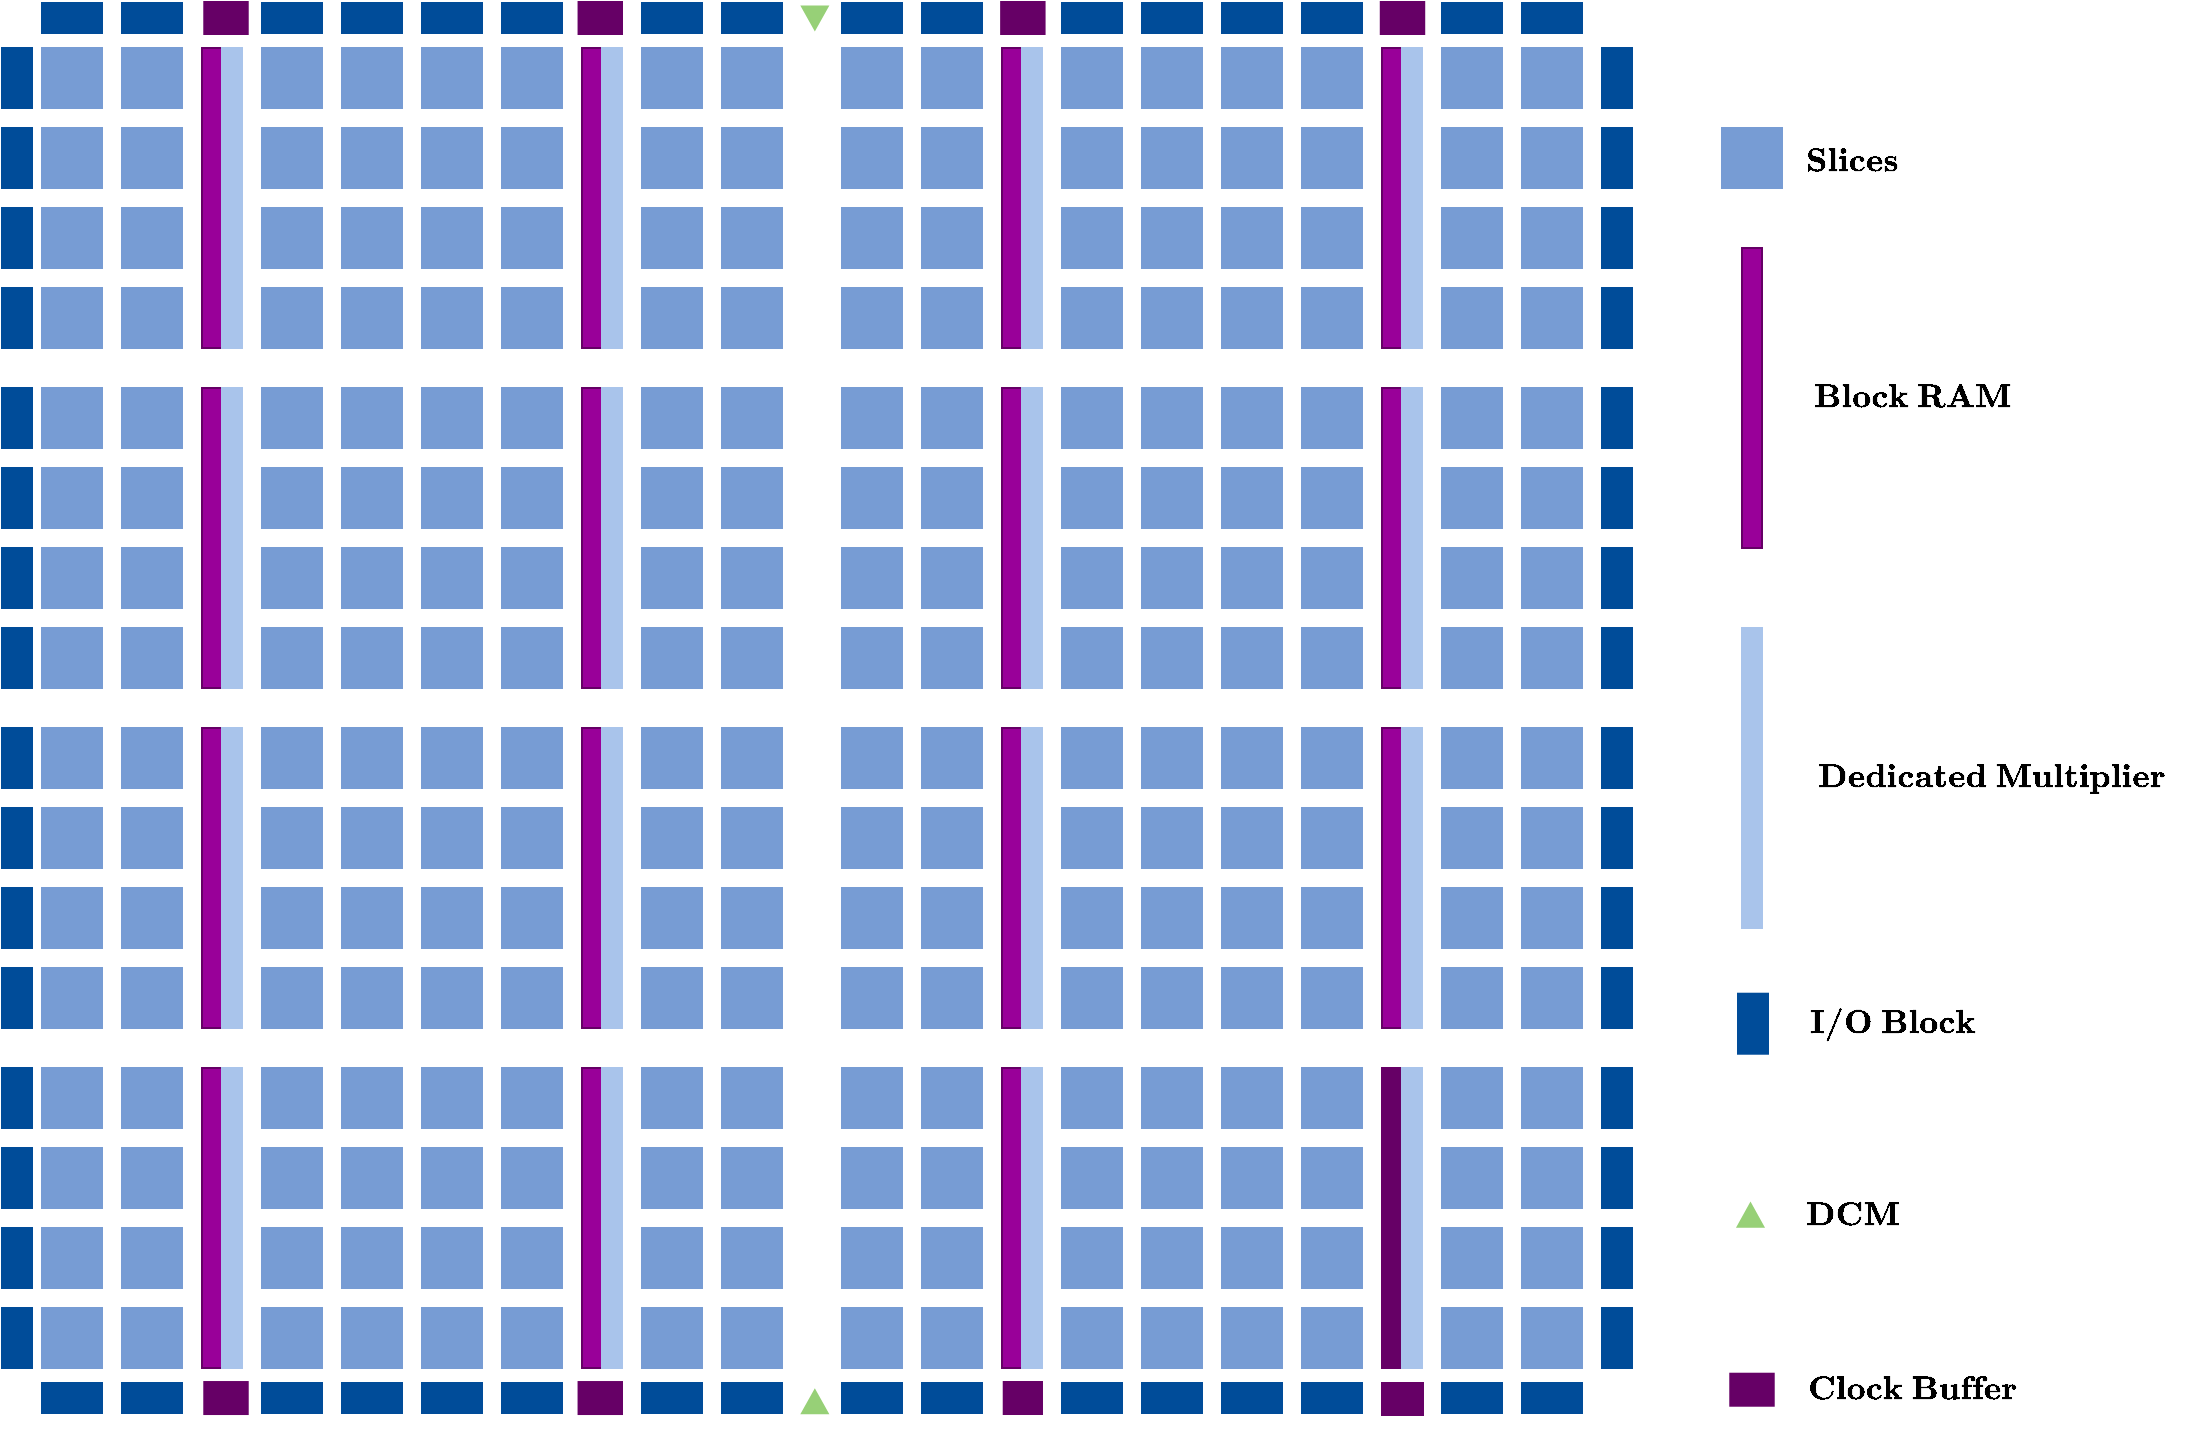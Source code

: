 <mxfile version="24.4.8" type="device">
  <diagram name="Page-1" id="sLkSnQtU2QCR2QZK1SaI">
    <mxGraphModel dx="523" dy="620" grid="1" gridSize="10" guides="1" tooltips="1" connect="1" arrows="1" fold="1" page="1" pageScale="1" pageWidth="1169" pageHeight="827" math="1" shadow="0">
      <root>
        <mxCell id="0" />
        <mxCell id="1" parent="0" />
        <mxCell id="4PF_jre6dExDxbK1LLWj-253" value="" style="rounded=0;whiteSpace=wrap;html=1;fillColor=#660066;strokeColor=#660066;" vertex="1" parent="1">
          <mxGeometry x="750" y="593" width="10" height="150" as="geometry" />
        </mxCell>
        <mxCell id="4PF_jre6dExDxbK1LLWj-1" value="" style="whiteSpace=wrap;html=1;aspect=fixed;fillColor=#779CD4;strokeColor=#779CD4;" vertex="1" parent="1">
          <mxGeometry x="80" y="83" width="30" height="30" as="geometry" />
        </mxCell>
        <mxCell id="4PF_jre6dExDxbK1LLWj-3" value="" style="whiteSpace=wrap;html=1;aspect=fixed;fillColor=#779CD4;strokeColor=#779CD4;" vertex="1" parent="1">
          <mxGeometry x="120" y="83" width="30" height="30" as="geometry" />
        </mxCell>
        <mxCell id="4PF_jre6dExDxbK1LLWj-4" value="" style="whiteSpace=wrap;html=1;aspect=fixed;fillColor=#779CD4;strokeColor=#779CD4;" vertex="1" parent="1">
          <mxGeometry x="80" y="123" width="30" height="30" as="geometry" />
        </mxCell>
        <mxCell id="4PF_jre6dExDxbK1LLWj-5" value="" style="whiteSpace=wrap;html=1;aspect=fixed;fillColor=#779CD4;strokeColor=#779CD4;" vertex="1" parent="1">
          <mxGeometry x="120" y="123" width="30" height="30" as="geometry" />
        </mxCell>
        <mxCell id="4PF_jre6dExDxbK1LLWj-6" value="" style="whiteSpace=wrap;html=1;aspect=fixed;fillColor=#779CD4;strokeColor=#779CD4;" vertex="1" parent="1">
          <mxGeometry x="80" y="163" width="30" height="30" as="geometry" />
        </mxCell>
        <mxCell id="4PF_jre6dExDxbK1LLWj-7" value="" style="whiteSpace=wrap;html=1;aspect=fixed;fillColor=#779CD4;strokeColor=#779CD4;" vertex="1" parent="1">
          <mxGeometry x="120" y="163" width="30" height="30" as="geometry" />
        </mxCell>
        <mxCell id="4PF_jre6dExDxbK1LLWj-8" value="" style="whiteSpace=wrap;html=1;aspect=fixed;fillColor=#779CD4;strokeColor=#779CD4;" vertex="1" parent="1">
          <mxGeometry x="80" y="203" width="30" height="30" as="geometry" />
        </mxCell>
        <mxCell id="4PF_jre6dExDxbK1LLWj-9" value="" style="whiteSpace=wrap;html=1;aspect=fixed;fillColor=#779CD4;strokeColor=#779CD4;" vertex="1" parent="1">
          <mxGeometry x="120" y="203" width="30" height="30" as="geometry" />
        </mxCell>
        <mxCell id="4PF_jre6dExDxbK1LLWj-10" value="" style="whiteSpace=wrap;html=1;aspect=fixed;fillColor=#779CD4;strokeColor=#779CD4;" vertex="1" parent="1">
          <mxGeometry x="80" y="253" width="30" height="30" as="geometry" />
        </mxCell>
        <mxCell id="4PF_jre6dExDxbK1LLWj-11" value="" style="whiteSpace=wrap;html=1;aspect=fixed;fillColor=#779CD4;strokeColor=#779CD4;" vertex="1" parent="1">
          <mxGeometry x="120" y="253" width="30" height="30" as="geometry" />
        </mxCell>
        <mxCell id="4PF_jre6dExDxbK1LLWj-12" value="" style="whiteSpace=wrap;html=1;aspect=fixed;fillColor=#779CD4;strokeColor=#779CD4;" vertex="1" parent="1">
          <mxGeometry x="80" y="293" width="30" height="30" as="geometry" />
        </mxCell>
        <mxCell id="4PF_jre6dExDxbK1LLWj-13" value="" style="whiteSpace=wrap;html=1;aspect=fixed;fillColor=#779CD4;strokeColor=#779CD4;" vertex="1" parent="1">
          <mxGeometry x="120" y="293" width="30" height="30" as="geometry" />
        </mxCell>
        <mxCell id="4PF_jre6dExDxbK1LLWj-14" value="" style="whiteSpace=wrap;html=1;aspect=fixed;fillColor=#779CD4;strokeColor=#779CD4;" vertex="1" parent="1">
          <mxGeometry x="80" y="333" width="30" height="30" as="geometry" />
        </mxCell>
        <mxCell id="4PF_jre6dExDxbK1LLWj-15" value="" style="whiteSpace=wrap;html=1;aspect=fixed;fillColor=#779CD4;strokeColor=#779CD4;" vertex="1" parent="1">
          <mxGeometry x="120" y="333" width="30" height="30" as="geometry" />
        </mxCell>
        <mxCell id="4PF_jre6dExDxbK1LLWj-16" value="" style="whiteSpace=wrap;html=1;aspect=fixed;fillColor=#779CD4;strokeColor=#779CD4;" vertex="1" parent="1">
          <mxGeometry x="80" y="373" width="30" height="30" as="geometry" />
        </mxCell>
        <mxCell id="4PF_jre6dExDxbK1LLWj-17" value="" style="whiteSpace=wrap;html=1;aspect=fixed;fillColor=#779CD4;strokeColor=#779CD4;" vertex="1" parent="1">
          <mxGeometry x="120" y="373" width="30" height="30" as="geometry" />
        </mxCell>
        <mxCell id="4PF_jre6dExDxbK1LLWj-18" value="" style="whiteSpace=wrap;html=1;aspect=fixed;fillColor=#779CD4;strokeColor=#779CD4;" vertex="1" parent="1">
          <mxGeometry x="80" y="423" width="30" height="30" as="geometry" />
        </mxCell>
        <mxCell id="4PF_jre6dExDxbK1LLWj-19" value="" style="whiteSpace=wrap;html=1;aspect=fixed;fillColor=#779CD4;strokeColor=#779CD4;" vertex="1" parent="1">
          <mxGeometry x="120" y="423" width="30" height="30" as="geometry" />
        </mxCell>
        <mxCell id="4PF_jre6dExDxbK1LLWj-20" value="" style="whiteSpace=wrap;html=1;aspect=fixed;fillColor=#779CD4;strokeColor=#779CD4;" vertex="1" parent="1">
          <mxGeometry x="80" y="463" width="30" height="30" as="geometry" />
        </mxCell>
        <mxCell id="4PF_jre6dExDxbK1LLWj-21" value="" style="whiteSpace=wrap;html=1;aspect=fixed;fillColor=#779CD4;strokeColor=#779CD4;" vertex="1" parent="1">
          <mxGeometry x="120" y="463" width="30" height="30" as="geometry" />
        </mxCell>
        <mxCell id="4PF_jre6dExDxbK1LLWj-22" value="" style="whiteSpace=wrap;html=1;aspect=fixed;fillColor=#779CD4;strokeColor=#779CD4;" vertex="1" parent="1">
          <mxGeometry x="80" y="503" width="30" height="30" as="geometry" />
        </mxCell>
        <mxCell id="4PF_jre6dExDxbK1LLWj-23" value="" style="whiteSpace=wrap;html=1;aspect=fixed;fillColor=#779CD4;strokeColor=#779CD4;" vertex="1" parent="1">
          <mxGeometry x="120" y="503" width="30" height="30" as="geometry" />
        </mxCell>
        <mxCell id="4PF_jre6dExDxbK1LLWj-24" value="" style="whiteSpace=wrap;html=1;aspect=fixed;fillColor=#779CD4;strokeColor=#779CD4;" vertex="1" parent="1">
          <mxGeometry x="80" y="543" width="30" height="30" as="geometry" />
        </mxCell>
        <mxCell id="4PF_jre6dExDxbK1LLWj-25" value="" style="whiteSpace=wrap;html=1;aspect=fixed;fillColor=#779CD4;strokeColor=#779CD4;" vertex="1" parent="1">
          <mxGeometry x="120" y="543" width="30" height="30" as="geometry" />
        </mxCell>
        <mxCell id="4PF_jre6dExDxbK1LLWj-26" value="" style="whiteSpace=wrap;html=1;aspect=fixed;fillColor=#779CD4;strokeColor=#779CD4;" vertex="1" parent="1">
          <mxGeometry x="80" y="593" width="30" height="30" as="geometry" />
        </mxCell>
        <mxCell id="4PF_jre6dExDxbK1LLWj-27" value="" style="whiteSpace=wrap;html=1;aspect=fixed;fillColor=#779CD4;strokeColor=#779CD4;" vertex="1" parent="1">
          <mxGeometry x="120" y="593" width="30" height="30" as="geometry" />
        </mxCell>
        <mxCell id="4PF_jre6dExDxbK1LLWj-28" value="" style="whiteSpace=wrap;html=1;aspect=fixed;fillColor=#779CD4;strokeColor=#779CD4;" vertex="1" parent="1">
          <mxGeometry x="80" y="633" width="30" height="30" as="geometry" />
        </mxCell>
        <mxCell id="4PF_jre6dExDxbK1LLWj-29" value="" style="whiteSpace=wrap;html=1;aspect=fixed;fillColor=#779CD4;strokeColor=#779CD4;" vertex="1" parent="1">
          <mxGeometry x="120" y="633" width="30" height="30" as="geometry" />
        </mxCell>
        <mxCell id="4PF_jre6dExDxbK1LLWj-30" value="" style="whiteSpace=wrap;html=1;aspect=fixed;fillColor=#779CD4;strokeColor=#779CD4;" vertex="1" parent="1">
          <mxGeometry x="80" y="673" width="30" height="30" as="geometry" />
        </mxCell>
        <mxCell id="4PF_jre6dExDxbK1LLWj-31" value="" style="whiteSpace=wrap;html=1;aspect=fixed;fillColor=#779CD4;strokeColor=#779CD4;" vertex="1" parent="1">
          <mxGeometry x="120" y="673" width="30" height="30" as="geometry" />
        </mxCell>
        <mxCell id="4PF_jre6dExDxbK1LLWj-32" value="" style="whiteSpace=wrap;html=1;aspect=fixed;fillColor=#779CD4;strokeColor=#779CD4;" vertex="1" parent="1">
          <mxGeometry x="80" y="713" width="30" height="30" as="geometry" />
        </mxCell>
        <mxCell id="4PF_jre6dExDxbK1LLWj-33" value="" style="whiteSpace=wrap;html=1;aspect=fixed;fillColor=#779CD4;strokeColor=#779CD4;" vertex="1" parent="1">
          <mxGeometry x="120" y="713" width="30" height="30" as="geometry" />
        </mxCell>
        <mxCell id="4PF_jre6dExDxbK1LLWj-34" value="" style="rounded=0;whiteSpace=wrap;html=1;fillColor=#990099;strokeColor=#660066;" vertex="1" parent="1">
          <mxGeometry x="160" y="83" width="10" height="150" as="geometry" />
        </mxCell>
        <mxCell id="4PF_jre6dExDxbK1LLWj-35" value="" style="rounded=0;whiteSpace=wrap;html=1;fillColor=#990099;strokeColor=#660066;" vertex="1" parent="1">
          <mxGeometry x="160" y="253" width="10" height="150" as="geometry" />
        </mxCell>
        <mxCell id="4PF_jre6dExDxbK1LLWj-36" value="" style="rounded=0;whiteSpace=wrap;html=1;fillColor=#990099;strokeColor=#660066;" vertex="1" parent="1">
          <mxGeometry x="160" y="423" width="10" height="150" as="geometry" />
        </mxCell>
        <mxCell id="4PF_jre6dExDxbK1LLWj-37" value="" style="rounded=0;whiteSpace=wrap;html=1;fillColor=#990099;strokeColor=#660066;" vertex="1" parent="1">
          <mxGeometry x="160" y="593" width="10" height="150" as="geometry" />
        </mxCell>
        <mxCell id="4PF_jre6dExDxbK1LLWj-38" value="" style="rounded=0;whiteSpace=wrap;html=1;fillColor=#A9C4EB;strokeColor=#A9C4EB;" vertex="1" parent="1">
          <mxGeometry x="170" y="83" width="10" height="150" as="geometry" />
        </mxCell>
        <mxCell id="4PF_jre6dExDxbK1LLWj-39" value="" style="rounded=0;whiteSpace=wrap;html=1;fillColor=#A9C4EB;strokeColor=#A9C4EB;" vertex="1" parent="1">
          <mxGeometry x="170" y="253" width="10" height="150" as="geometry" />
        </mxCell>
        <mxCell id="4PF_jre6dExDxbK1LLWj-40" value="" style="rounded=0;whiteSpace=wrap;html=1;fillColor=#A9C4EB;strokeColor=#A9C4EB;" vertex="1" parent="1">
          <mxGeometry x="170" y="423" width="10" height="150" as="geometry" />
        </mxCell>
        <mxCell id="4PF_jre6dExDxbK1LLWj-41" value="" style="rounded=0;whiteSpace=wrap;html=1;fillColor=#A9C4EB;strokeColor=#A9C4EB;" vertex="1" parent="1">
          <mxGeometry x="170" y="593" width="10" height="150" as="geometry" />
        </mxCell>
        <mxCell id="4PF_jre6dExDxbK1LLWj-42" value="" style="whiteSpace=wrap;html=1;aspect=fixed;fillColor=#779CD4;strokeColor=#779CD4;" vertex="1" parent="1">
          <mxGeometry x="190" y="83" width="30" height="30" as="geometry" />
        </mxCell>
        <mxCell id="4PF_jre6dExDxbK1LLWj-43" value="" style="whiteSpace=wrap;html=1;aspect=fixed;fillColor=#779CD4;strokeColor=#779CD4;" vertex="1" parent="1">
          <mxGeometry x="230" y="83" width="30" height="30" as="geometry" />
        </mxCell>
        <mxCell id="4PF_jre6dExDxbK1LLWj-44" value="" style="whiteSpace=wrap;html=1;aspect=fixed;fillColor=#779CD4;strokeColor=#779CD4;" vertex="1" parent="1">
          <mxGeometry x="190" y="123" width="30" height="30" as="geometry" />
        </mxCell>
        <mxCell id="4PF_jre6dExDxbK1LLWj-45" value="" style="whiteSpace=wrap;html=1;aspect=fixed;fillColor=#779CD4;strokeColor=#779CD4;" vertex="1" parent="1">
          <mxGeometry x="230" y="123" width="30" height="30" as="geometry" />
        </mxCell>
        <mxCell id="4PF_jre6dExDxbK1LLWj-46" value="" style="whiteSpace=wrap;html=1;aspect=fixed;fillColor=#779CD4;strokeColor=#779CD4;" vertex="1" parent="1">
          <mxGeometry x="190" y="163" width="30" height="30" as="geometry" />
        </mxCell>
        <mxCell id="4PF_jre6dExDxbK1LLWj-47" value="" style="whiteSpace=wrap;html=1;aspect=fixed;fillColor=#779CD4;strokeColor=#779CD4;" vertex="1" parent="1">
          <mxGeometry x="230" y="163" width="30" height="30" as="geometry" />
        </mxCell>
        <mxCell id="4PF_jre6dExDxbK1LLWj-48" value="" style="whiteSpace=wrap;html=1;aspect=fixed;fillColor=#779CD4;strokeColor=#779CD4;" vertex="1" parent="1">
          <mxGeometry x="190" y="203" width="30" height="30" as="geometry" />
        </mxCell>
        <mxCell id="4PF_jre6dExDxbK1LLWj-49" value="" style="whiteSpace=wrap;html=1;aspect=fixed;fillColor=#779CD4;strokeColor=#779CD4;" vertex="1" parent="1">
          <mxGeometry x="230" y="203" width="30" height="30" as="geometry" />
        </mxCell>
        <mxCell id="4PF_jre6dExDxbK1LLWj-50" value="" style="whiteSpace=wrap;html=1;aspect=fixed;fillColor=#779CD4;strokeColor=#779CD4;" vertex="1" parent="1">
          <mxGeometry x="190" y="253" width="30" height="30" as="geometry" />
        </mxCell>
        <mxCell id="4PF_jre6dExDxbK1LLWj-51" value="" style="whiteSpace=wrap;html=1;aspect=fixed;fillColor=#779CD4;strokeColor=#779CD4;" vertex="1" parent="1">
          <mxGeometry x="230" y="253" width="30" height="30" as="geometry" />
        </mxCell>
        <mxCell id="4PF_jre6dExDxbK1LLWj-52" value="" style="whiteSpace=wrap;html=1;aspect=fixed;fillColor=#779CD4;strokeColor=#779CD4;" vertex="1" parent="1">
          <mxGeometry x="190" y="293" width="30" height="30" as="geometry" />
        </mxCell>
        <mxCell id="4PF_jre6dExDxbK1LLWj-53" value="" style="whiteSpace=wrap;html=1;aspect=fixed;fillColor=#779CD4;strokeColor=#779CD4;" vertex="1" parent="1">
          <mxGeometry x="230" y="293" width="30" height="30" as="geometry" />
        </mxCell>
        <mxCell id="4PF_jre6dExDxbK1LLWj-54" value="" style="whiteSpace=wrap;html=1;aspect=fixed;fillColor=#779CD4;strokeColor=#779CD4;" vertex="1" parent="1">
          <mxGeometry x="190" y="333" width="30" height="30" as="geometry" />
        </mxCell>
        <mxCell id="4PF_jre6dExDxbK1LLWj-55" value="" style="whiteSpace=wrap;html=1;aspect=fixed;fillColor=#779CD4;strokeColor=#779CD4;" vertex="1" parent="1">
          <mxGeometry x="230" y="333" width="30" height="30" as="geometry" />
        </mxCell>
        <mxCell id="4PF_jre6dExDxbK1LLWj-56" value="" style="whiteSpace=wrap;html=1;aspect=fixed;fillColor=#779CD4;strokeColor=#779CD4;" vertex="1" parent="1">
          <mxGeometry x="190" y="373" width="30" height="30" as="geometry" />
        </mxCell>
        <mxCell id="4PF_jre6dExDxbK1LLWj-57" value="" style="whiteSpace=wrap;html=1;aspect=fixed;fillColor=#779CD4;strokeColor=#779CD4;" vertex="1" parent="1">
          <mxGeometry x="230" y="373" width="30" height="30" as="geometry" />
        </mxCell>
        <mxCell id="4PF_jre6dExDxbK1LLWj-58" value="" style="whiteSpace=wrap;html=1;aspect=fixed;fillColor=#779CD4;strokeColor=#779CD4;" vertex="1" parent="1">
          <mxGeometry x="190" y="423" width="30" height="30" as="geometry" />
        </mxCell>
        <mxCell id="4PF_jre6dExDxbK1LLWj-59" value="" style="whiteSpace=wrap;html=1;aspect=fixed;fillColor=#779CD4;strokeColor=#779CD4;" vertex="1" parent="1">
          <mxGeometry x="230" y="423" width="30" height="30" as="geometry" />
        </mxCell>
        <mxCell id="4PF_jre6dExDxbK1LLWj-60" value="" style="whiteSpace=wrap;html=1;aspect=fixed;fillColor=#779CD4;strokeColor=#779CD4;" vertex="1" parent="1">
          <mxGeometry x="190" y="463" width="30" height="30" as="geometry" />
        </mxCell>
        <mxCell id="4PF_jre6dExDxbK1LLWj-61" value="" style="whiteSpace=wrap;html=1;aspect=fixed;fillColor=#779CD4;strokeColor=#779CD4;" vertex="1" parent="1">
          <mxGeometry x="230" y="463" width="30" height="30" as="geometry" />
        </mxCell>
        <mxCell id="4PF_jre6dExDxbK1LLWj-62" value="" style="whiteSpace=wrap;html=1;aspect=fixed;fillColor=#779CD4;strokeColor=#779CD4;" vertex="1" parent="1">
          <mxGeometry x="190" y="503" width="30" height="30" as="geometry" />
        </mxCell>
        <mxCell id="4PF_jre6dExDxbK1LLWj-63" value="" style="whiteSpace=wrap;html=1;aspect=fixed;fillColor=#779CD4;strokeColor=#779CD4;" vertex="1" parent="1">
          <mxGeometry x="230" y="503" width="30" height="30" as="geometry" />
        </mxCell>
        <mxCell id="4PF_jre6dExDxbK1LLWj-64" value="" style="whiteSpace=wrap;html=1;aspect=fixed;fillColor=#779CD4;strokeColor=#779CD4;" vertex="1" parent="1">
          <mxGeometry x="190" y="543" width="30" height="30" as="geometry" />
        </mxCell>
        <mxCell id="4PF_jre6dExDxbK1LLWj-65" value="" style="whiteSpace=wrap;html=1;aspect=fixed;fillColor=#779CD4;strokeColor=#779CD4;" vertex="1" parent="1">
          <mxGeometry x="230" y="543" width="30" height="30" as="geometry" />
        </mxCell>
        <mxCell id="4PF_jre6dExDxbK1LLWj-66" value="" style="whiteSpace=wrap;html=1;aspect=fixed;fillColor=#779CD4;strokeColor=#779CD4;" vertex="1" parent="1">
          <mxGeometry x="190" y="593" width="30" height="30" as="geometry" />
        </mxCell>
        <mxCell id="4PF_jre6dExDxbK1LLWj-67" value="" style="whiteSpace=wrap;html=1;aspect=fixed;fillColor=#779CD4;strokeColor=#779CD4;" vertex="1" parent="1">
          <mxGeometry x="230" y="593" width="30" height="30" as="geometry" />
        </mxCell>
        <mxCell id="4PF_jre6dExDxbK1LLWj-68" value="" style="whiteSpace=wrap;html=1;aspect=fixed;fillColor=#779CD4;strokeColor=#779CD4;" vertex="1" parent="1">
          <mxGeometry x="190" y="633" width="30" height="30" as="geometry" />
        </mxCell>
        <mxCell id="4PF_jre6dExDxbK1LLWj-69" value="" style="whiteSpace=wrap;html=1;aspect=fixed;fillColor=#779CD4;strokeColor=#779CD4;" vertex="1" parent="1">
          <mxGeometry x="230" y="633" width="30" height="30" as="geometry" />
        </mxCell>
        <mxCell id="4PF_jre6dExDxbK1LLWj-70" value="" style="whiteSpace=wrap;html=1;aspect=fixed;fillColor=#779CD4;strokeColor=#779CD4;" vertex="1" parent="1">
          <mxGeometry x="190" y="673" width="30" height="30" as="geometry" />
        </mxCell>
        <mxCell id="4PF_jre6dExDxbK1LLWj-71" value="" style="whiteSpace=wrap;html=1;aspect=fixed;fillColor=#779CD4;strokeColor=#779CD4;" vertex="1" parent="1">
          <mxGeometry x="230" y="673" width="30" height="30" as="geometry" />
        </mxCell>
        <mxCell id="4PF_jre6dExDxbK1LLWj-72" value="" style="whiteSpace=wrap;html=1;aspect=fixed;fillColor=#779CD4;strokeColor=#779CD4;" vertex="1" parent="1">
          <mxGeometry x="190" y="713" width="30" height="30" as="geometry" />
        </mxCell>
        <mxCell id="4PF_jre6dExDxbK1LLWj-73" value="" style="whiteSpace=wrap;html=1;aspect=fixed;fillColor=#779CD4;strokeColor=#779CD4;" vertex="1" parent="1">
          <mxGeometry x="230" y="713" width="30" height="30" as="geometry" />
        </mxCell>
        <mxCell id="4PF_jre6dExDxbK1LLWj-74" value="" style="whiteSpace=wrap;html=1;aspect=fixed;fillColor=#779CD4;strokeColor=#779CD4;" vertex="1" parent="1">
          <mxGeometry x="270" y="83" width="30" height="30" as="geometry" />
        </mxCell>
        <mxCell id="4PF_jre6dExDxbK1LLWj-75" value="" style="whiteSpace=wrap;html=1;aspect=fixed;fillColor=#779CD4;strokeColor=#779CD4;" vertex="1" parent="1">
          <mxGeometry x="310" y="83" width="30" height="30" as="geometry" />
        </mxCell>
        <mxCell id="4PF_jre6dExDxbK1LLWj-76" value="" style="whiteSpace=wrap;html=1;aspect=fixed;fillColor=#779CD4;strokeColor=#779CD4;" vertex="1" parent="1">
          <mxGeometry x="270" y="123" width="30" height="30" as="geometry" />
        </mxCell>
        <mxCell id="4PF_jre6dExDxbK1LLWj-77" value="" style="whiteSpace=wrap;html=1;aspect=fixed;fillColor=#779CD4;strokeColor=#779CD4;" vertex="1" parent="1">
          <mxGeometry x="310" y="123" width="30" height="30" as="geometry" />
        </mxCell>
        <mxCell id="4PF_jre6dExDxbK1LLWj-78" value="" style="whiteSpace=wrap;html=1;aspect=fixed;fillColor=#779CD4;strokeColor=#779CD4;" vertex="1" parent="1">
          <mxGeometry x="270" y="163" width="30" height="30" as="geometry" />
        </mxCell>
        <mxCell id="4PF_jre6dExDxbK1LLWj-79" value="" style="whiteSpace=wrap;html=1;aspect=fixed;fillColor=#779CD4;strokeColor=#779CD4;" vertex="1" parent="1">
          <mxGeometry x="310" y="163" width="30" height="30" as="geometry" />
        </mxCell>
        <mxCell id="4PF_jre6dExDxbK1LLWj-80" value="" style="whiteSpace=wrap;html=1;aspect=fixed;fillColor=#779CD4;strokeColor=#779CD4;" vertex="1" parent="1">
          <mxGeometry x="270" y="203" width="30" height="30" as="geometry" />
        </mxCell>
        <mxCell id="4PF_jre6dExDxbK1LLWj-81" value="" style="whiteSpace=wrap;html=1;aspect=fixed;fillColor=#779CD4;strokeColor=#779CD4;" vertex="1" parent="1">
          <mxGeometry x="310" y="203" width="30" height="30" as="geometry" />
        </mxCell>
        <mxCell id="4PF_jre6dExDxbK1LLWj-82" value="" style="whiteSpace=wrap;html=1;aspect=fixed;fillColor=#779CD4;strokeColor=#779CD4;" vertex="1" parent="1">
          <mxGeometry x="270" y="253" width="30" height="30" as="geometry" />
        </mxCell>
        <mxCell id="4PF_jre6dExDxbK1LLWj-83" value="" style="whiteSpace=wrap;html=1;aspect=fixed;fillColor=#779CD4;strokeColor=#779CD4;" vertex="1" parent="1">
          <mxGeometry x="310" y="253" width="30" height="30" as="geometry" />
        </mxCell>
        <mxCell id="4PF_jre6dExDxbK1LLWj-84" value="" style="whiteSpace=wrap;html=1;aspect=fixed;fillColor=#779CD4;strokeColor=#779CD4;" vertex="1" parent="1">
          <mxGeometry x="270" y="293" width="30" height="30" as="geometry" />
        </mxCell>
        <mxCell id="4PF_jre6dExDxbK1LLWj-85" value="" style="whiteSpace=wrap;html=1;aspect=fixed;fillColor=#779CD4;strokeColor=#779CD4;" vertex="1" parent="1">
          <mxGeometry x="310" y="293" width="30" height="30" as="geometry" />
        </mxCell>
        <mxCell id="4PF_jre6dExDxbK1LLWj-86" value="" style="whiteSpace=wrap;html=1;aspect=fixed;fillColor=#779CD4;strokeColor=#779CD4;" vertex="1" parent="1">
          <mxGeometry x="270" y="333" width="30" height="30" as="geometry" />
        </mxCell>
        <mxCell id="4PF_jre6dExDxbK1LLWj-87" value="" style="whiteSpace=wrap;html=1;aspect=fixed;fillColor=#779CD4;strokeColor=#779CD4;" vertex="1" parent="1">
          <mxGeometry x="310" y="333" width="30" height="30" as="geometry" />
        </mxCell>
        <mxCell id="4PF_jre6dExDxbK1LLWj-88" value="" style="whiteSpace=wrap;html=1;aspect=fixed;fillColor=#779CD4;strokeColor=#779CD4;" vertex="1" parent="1">
          <mxGeometry x="270" y="373" width="30" height="30" as="geometry" />
        </mxCell>
        <mxCell id="4PF_jre6dExDxbK1LLWj-89" value="" style="whiteSpace=wrap;html=1;aspect=fixed;fillColor=#779CD4;strokeColor=#779CD4;" vertex="1" parent="1">
          <mxGeometry x="310" y="373" width="30" height="30" as="geometry" />
        </mxCell>
        <mxCell id="4PF_jre6dExDxbK1LLWj-90" value="" style="whiteSpace=wrap;html=1;aspect=fixed;fillColor=#779CD4;strokeColor=#779CD4;" vertex="1" parent="1">
          <mxGeometry x="270" y="423" width="30" height="30" as="geometry" />
        </mxCell>
        <mxCell id="4PF_jre6dExDxbK1LLWj-91" value="" style="whiteSpace=wrap;html=1;aspect=fixed;fillColor=#779CD4;strokeColor=#779CD4;" vertex="1" parent="1">
          <mxGeometry x="310" y="423" width="30" height="30" as="geometry" />
        </mxCell>
        <mxCell id="4PF_jre6dExDxbK1LLWj-92" value="" style="whiteSpace=wrap;html=1;aspect=fixed;fillColor=#779CD4;strokeColor=#779CD4;" vertex="1" parent="1">
          <mxGeometry x="270" y="463" width="30" height="30" as="geometry" />
        </mxCell>
        <mxCell id="4PF_jre6dExDxbK1LLWj-93" value="" style="whiteSpace=wrap;html=1;aspect=fixed;fillColor=#779CD4;strokeColor=#779CD4;" vertex="1" parent="1">
          <mxGeometry x="310" y="463" width="30" height="30" as="geometry" />
        </mxCell>
        <mxCell id="4PF_jre6dExDxbK1LLWj-94" value="" style="whiteSpace=wrap;html=1;aspect=fixed;fillColor=#779CD4;strokeColor=#779CD4;" vertex="1" parent="1">
          <mxGeometry x="270" y="503" width="30" height="30" as="geometry" />
        </mxCell>
        <mxCell id="4PF_jre6dExDxbK1LLWj-95" value="" style="whiteSpace=wrap;html=1;aspect=fixed;fillColor=#779CD4;strokeColor=#779CD4;" vertex="1" parent="1">
          <mxGeometry x="310" y="503" width="30" height="30" as="geometry" />
        </mxCell>
        <mxCell id="4PF_jre6dExDxbK1LLWj-96" value="" style="whiteSpace=wrap;html=1;aspect=fixed;fillColor=#779CD4;strokeColor=#779CD4;" vertex="1" parent="1">
          <mxGeometry x="270" y="543" width="30" height="30" as="geometry" />
        </mxCell>
        <mxCell id="4PF_jre6dExDxbK1LLWj-97" value="" style="whiteSpace=wrap;html=1;aspect=fixed;fillColor=#779CD4;strokeColor=#779CD4;" vertex="1" parent="1">
          <mxGeometry x="310" y="543" width="30" height="30" as="geometry" />
        </mxCell>
        <mxCell id="4PF_jre6dExDxbK1LLWj-98" value="" style="whiteSpace=wrap;html=1;aspect=fixed;fillColor=#779CD4;strokeColor=#779CD4;" vertex="1" parent="1">
          <mxGeometry x="270" y="593" width="30" height="30" as="geometry" />
        </mxCell>
        <mxCell id="4PF_jre6dExDxbK1LLWj-99" value="" style="whiteSpace=wrap;html=1;aspect=fixed;fillColor=#779CD4;strokeColor=#779CD4;" vertex="1" parent="1">
          <mxGeometry x="310" y="593" width="30" height="30" as="geometry" />
        </mxCell>
        <mxCell id="4PF_jre6dExDxbK1LLWj-100" value="" style="whiteSpace=wrap;html=1;aspect=fixed;fillColor=#779CD4;strokeColor=#779CD4;" vertex="1" parent="1">
          <mxGeometry x="270" y="633" width="30" height="30" as="geometry" />
        </mxCell>
        <mxCell id="4PF_jre6dExDxbK1LLWj-101" value="" style="whiteSpace=wrap;html=1;aspect=fixed;fillColor=#779CD4;strokeColor=#779CD4;" vertex="1" parent="1">
          <mxGeometry x="310" y="633" width="30" height="30" as="geometry" />
        </mxCell>
        <mxCell id="4PF_jre6dExDxbK1LLWj-102" value="" style="whiteSpace=wrap;html=1;aspect=fixed;fillColor=#779CD4;strokeColor=#779CD4;" vertex="1" parent="1">
          <mxGeometry x="270" y="673" width="30" height="30" as="geometry" />
        </mxCell>
        <mxCell id="4PF_jre6dExDxbK1LLWj-103" value="" style="whiteSpace=wrap;html=1;aspect=fixed;fillColor=#779CD4;strokeColor=#779CD4;" vertex="1" parent="1">
          <mxGeometry x="310" y="673" width="30" height="30" as="geometry" />
        </mxCell>
        <mxCell id="4PF_jre6dExDxbK1LLWj-104" value="" style="whiteSpace=wrap;html=1;aspect=fixed;fillColor=#779CD4;strokeColor=#779CD4;" vertex="1" parent="1">
          <mxGeometry x="270" y="713" width="30" height="30" as="geometry" />
        </mxCell>
        <mxCell id="4PF_jre6dExDxbK1LLWj-105" value="" style="whiteSpace=wrap;html=1;aspect=fixed;fillColor=#779CD4;strokeColor=#779CD4;" vertex="1" parent="1">
          <mxGeometry x="310" y="713" width="30" height="30" as="geometry" />
        </mxCell>
        <mxCell id="4PF_jre6dExDxbK1LLWj-106" value="" style="rounded=0;whiteSpace=wrap;html=1;fillColor=#990099;strokeColor=#660066;" vertex="1" parent="1">
          <mxGeometry x="350" y="83" width="10" height="150" as="geometry" />
        </mxCell>
        <mxCell id="4PF_jre6dExDxbK1LLWj-107" value="" style="rounded=0;whiteSpace=wrap;html=1;fillColor=#990099;strokeColor=#660066;" vertex="1" parent="1">
          <mxGeometry x="350" y="253" width="10" height="150" as="geometry" />
        </mxCell>
        <mxCell id="4PF_jre6dExDxbK1LLWj-108" value="" style="rounded=0;whiteSpace=wrap;html=1;fillColor=#990099;strokeColor=#660066;" vertex="1" parent="1">
          <mxGeometry x="350" y="423" width="10" height="150" as="geometry" />
        </mxCell>
        <mxCell id="4PF_jre6dExDxbK1LLWj-109" value="" style="rounded=0;whiteSpace=wrap;html=1;fillColor=#990099;strokeColor=#660066;" vertex="1" parent="1">
          <mxGeometry x="350" y="593" width="10" height="150" as="geometry" />
        </mxCell>
        <mxCell id="4PF_jre6dExDxbK1LLWj-110" value="" style="rounded=0;whiteSpace=wrap;html=1;fillColor=#A9C4EB;strokeColor=#A9C4EB;" vertex="1" parent="1">
          <mxGeometry x="360" y="83" width="10" height="150" as="geometry" />
        </mxCell>
        <mxCell id="4PF_jre6dExDxbK1LLWj-111" value="" style="rounded=0;whiteSpace=wrap;html=1;fillColor=#A9C4EB;strokeColor=#A9C4EB;" vertex="1" parent="1">
          <mxGeometry x="360" y="253" width="10" height="150" as="geometry" />
        </mxCell>
        <mxCell id="4PF_jre6dExDxbK1LLWj-112" value="" style="rounded=0;whiteSpace=wrap;html=1;fillColor=#A9C4EB;strokeColor=#A9C4EB;" vertex="1" parent="1">
          <mxGeometry x="360" y="423" width="10" height="150" as="geometry" />
        </mxCell>
        <mxCell id="4PF_jre6dExDxbK1LLWj-113" value="" style="rounded=0;whiteSpace=wrap;html=1;fillColor=#A9C4EB;strokeColor=#A9C4EB;" vertex="1" parent="1">
          <mxGeometry x="360" y="593" width="10" height="150" as="geometry" />
        </mxCell>
        <mxCell id="4PF_jre6dExDxbK1LLWj-114" value="" style="whiteSpace=wrap;html=1;aspect=fixed;fillColor=#779CD4;strokeColor=#779CD4;" vertex="1" parent="1">
          <mxGeometry x="380" y="83" width="30" height="30" as="geometry" />
        </mxCell>
        <mxCell id="4PF_jre6dExDxbK1LLWj-115" value="" style="whiteSpace=wrap;html=1;aspect=fixed;fillColor=#779CD4;strokeColor=#779CD4;" vertex="1" parent="1">
          <mxGeometry x="420" y="83" width="30" height="30" as="geometry" />
        </mxCell>
        <mxCell id="4PF_jre6dExDxbK1LLWj-116" value="" style="whiteSpace=wrap;html=1;aspect=fixed;fillColor=#779CD4;strokeColor=#779CD4;" vertex="1" parent="1">
          <mxGeometry x="380" y="123" width="30" height="30" as="geometry" />
        </mxCell>
        <mxCell id="4PF_jre6dExDxbK1LLWj-117" value="" style="whiteSpace=wrap;html=1;aspect=fixed;fillColor=#779CD4;strokeColor=#779CD4;" vertex="1" parent="1">
          <mxGeometry x="420" y="123" width="30" height="30" as="geometry" />
        </mxCell>
        <mxCell id="4PF_jre6dExDxbK1LLWj-118" value="" style="whiteSpace=wrap;html=1;aspect=fixed;fillColor=#779CD4;strokeColor=#779CD4;" vertex="1" parent="1">
          <mxGeometry x="380" y="163" width="30" height="30" as="geometry" />
        </mxCell>
        <mxCell id="4PF_jre6dExDxbK1LLWj-119" value="" style="whiteSpace=wrap;html=1;aspect=fixed;fillColor=#779CD4;strokeColor=#779CD4;" vertex="1" parent="1">
          <mxGeometry x="420" y="163" width="30" height="30" as="geometry" />
        </mxCell>
        <mxCell id="4PF_jre6dExDxbK1LLWj-120" value="" style="whiteSpace=wrap;html=1;aspect=fixed;fillColor=#779CD4;strokeColor=#779CD4;" vertex="1" parent="1">
          <mxGeometry x="380" y="203" width="30" height="30" as="geometry" />
        </mxCell>
        <mxCell id="4PF_jre6dExDxbK1LLWj-121" value="" style="whiteSpace=wrap;html=1;aspect=fixed;fillColor=#779CD4;strokeColor=#779CD4;" vertex="1" parent="1">
          <mxGeometry x="420" y="203" width="30" height="30" as="geometry" />
        </mxCell>
        <mxCell id="4PF_jre6dExDxbK1LLWj-122" value="" style="whiteSpace=wrap;html=1;aspect=fixed;fillColor=#779CD4;strokeColor=#779CD4;" vertex="1" parent="1">
          <mxGeometry x="380" y="253" width="30" height="30" as="geometry" />
        </mxCell>
        <mxCell id="4PF_jre6dExDxbK1LLWj-123" value="" style="whiteSpace=wrap;html=1;aspect=fixed;fillColor=#779CD4;strokeColor=#779CD4;" vertex="1" parent="1">
          <mxGeometry x="420" y="253" width="30" height="30" as="geometry" />
        </mxCell>
        <mxCell id="4PF_jre6dExDxbK1LLWj-124" value="" style="whiteSpace=wrap;html=1;aspect=fixed;fillColor=#779CD4;strokeColor=#779CD4;" vertex="1" parent="1">
          <mxGeometry x="380" y="293" width="30" height="30" as="geometry" />
        </mxCell>
        <mxCell id="4PF_jre6dExDxbK1LLWj-125" value="" style="whiteSpace=wrap;html=1;aspect=fixed;fillColor=#779CD4;strokeColor=#779CD4;" vertex="1" parent="1">
          <mxGeometry x="420" y="293" width="30" height="30" as="geometry" />
        </mxCell>
        <mxCell id="4PF_jre6dExDxbK1LLWj-126" value="" style="whiteSpace=wrap;html=1;aspect=fixed;fillColor=#779CD4;strokeColor=#779CD4;" vertex="1" parent="1">
          <mxGeometry x="380" y="333" width="30" height="30" as="geometry" />
        </mxCell>
        <mxCell id="4PF_jre6dExDxbK1LLWj-127" value="" style="whiteSpace=wrap;html=1;aspect=fixed;fillColor=#779CD4;strokeColor=#779CD4;" vertex="1" parent="1">
          <mxGeometry x="420" y="333" width="30" height="30" as="geometry" />
        </mxCell>
        <mxCell id="4PF_jre6dExDxbK1LLWj-128" value="" style="whiteSpace=wrap;html=1;aspect=fixed;fillColor=#779CD4;strokeColor=#779CD4;" vertex="1" parent="1">
          <mxGeometry x="380" y="373" width="30" height="30" as="geometry" />
        </mxCell>
        <mxCell id="4PF_jre6dExDxbK1LLWj-129" value="" style="whiteSpace=wrap;html=1;aspect=fixed;fillColor=#779CD4;strokeColor=#779CD4;" vertex="1" parent="1">
          <mxGeometry x="420" y="373" width="30" height="30" as="geometry" />
        </mxCell>
        <mxCell id="4PF_jre6dExDxbK1LLWj-130" value="" style="whiteSpace=wrap;html=1;aspect=fixed;fillColor=#779CD4;strokeColor=#779CD4;" vertex="1" parent="1">
          <mxGeometry x="380" y="423" width="30" height="30" as="geometry" />
        </mxCell>
        <mxCell id="4PF_jre6dExDxbK1LLWj-131" value="" style="whiteSpace=wrap;html=1;aspect=fixed;fillColor=#779CD4;strokeColor=#779CD4;" vertex="1" parent="1">
          <mxGeometry x="420" y="423" width="30" height="30" as="geometry" />
        </mxCell>
        <mxCell id="4PF_jre6dExDxbK1LLWj-132" value="" style="whiteSpace=wrap;html=1;aspect=fixed;fillColor=#779CD4;strokeColor=#779CD4;" vertex="1" parent="1">
          <mxGeometry x="380" y="463" width="30" height="30" as="geometry" />
        </mxCell>
        <mxCell id="4PF_jre6dExDxbK1LLWj-133" value="" style="whiteSpace=wrap;html=1;aspect=fixed;fillColor=#779CD4;strokeColor=#779CD4;" vertex="1" parent="1">
          <mxGeometry x="420" y="463" width="30" height="30" as="geometry" />
        </mxCell>
        <mxCell id="4PF_jre6dExDxbK1LLWj-134" value="" style="whiteSpace=wrap;html=1;aspect=fixed;fillColor=#779CD4;strokeColor=#779CD4;" vertex="1" parent="1">
          <mxGeometry x="380" y="503" width="30" height="30" as="geometry" />
        </mxCell>
        <mxCell id="4PF_jre6dExDxbK1LLWj-135" value="" style="whiteSpace=wrap;html=1;aspect=fixed;fillColor=#779CD4;strokeColor=#779CD4;" vertex="1" parent="1">
          <mxGeometry x="420" y="503" width="30" height="30" as="geometry" />
        </mxCell>
        <mxCell id="4PF_jre6dExDxbK1LLWj-136" value="" style="whiteSpace=wrap;html=1;aspect=fixed;fillColor=#779CD4;strokeColor=#779CD4;" vertex="1" parent="1">
          <mxGeometry x="380" y="543" width="30" height="30" as="geometry" />
        </mxCell>
        <mxCell id="4PF_jre6dExDxbK1LLWj-137" value="" style="whiteSpace=wrap;html=1;aspect=fixed;fillColor=#779CD4;strokeColor=#779CD4;" vertex="1" parent="1">
          <mxGeometry x="420" y="543" width="30" height="30" as="geometry" />
        </mxCell>
        <mxCell id="4PF_jre6dExDxbK1LLWj-138" value="" style="whiteSpace=wrap;html=1;aspect=fixed;fillColor=#779CD4;strokeColor=#779CD4;" vertex="1" parent="1">
          <mxGeometry x="380" y="593" width="30" height="30" as="geometry" />
        </mxCell>
        <mxCell id="4PF_jre6dExDxbK1LLWj-139" value="" style="whiteSpace=wrap;html=1;aspect=fixed;fillColor=#779CD4;strokeColor=#779CD4;" vertex="1" parent="1">
          <mxGeometry x="420" y="593" width="30" height="30" as="geometry" />
        </mxCell>
        <mxCell id="4PF_jre6dExDxbK1LLWj-140" value="" style="whiteSpace=wrap;html=1;aspect=fixed;fillColor=#779CD4;strokeColor=#779CD4;" vertex="1" parent="1">
          <mxGeometry x="380" y="633" width="30" height="30" as="geometry" />
        </mxCell>
        <mxCell id="4PF_jre6dExDxbK1LLWj-141" value="" style="whiteSpace=wrap;html=1;aspect=fixed;fillColor=#779CD4;strokeColor=#779CD4;" vertex="1" parent="1">
          <mxGeometry x="420" y="633" width="30" height="30" as="geometry" />
        </mxCell>
        <mxCell id="4PF_jre6dExDxbK1LLWj-142" value="" style="whiteSpace=wrap;html=1;aspect=fixed;fillColor=#779CD4;strokeColor=#779CD4;" vertex="1" parent="1">
          <mxGeometry x="380" y="673" width="30" height="30" as="geometry" />
        </mxCell>
        <mxCell id="4PF_jre6dExDxbK1LLWj-143" value="" style="whiteSpace=wrap;html=1;aspect=fixed;fillColor=#779CD4;strokeColor=#779CD4;" vertex="1" parent="1">
          <mxGeometry x="420" y="673" width="30" height="30" as="geometry" />
        </mxCell>
        <mxCell id="4PF_jre6dExDxbK1LLWj-144" value="" style="whiteSpace=wrap;html=1;aspect=fixed;fillColor=#779CD4;strokeColor=#779CD4;" vertex="1" parent="1">
          <mxGeometry x="380" y="713" width="30" height="30" as="geometry" />
        </mxCell>
        <mxCell id="4PF_jre6dExDxbK1LLWj-145" value="" style="whiteSpace=wrap;html=1;aspect=fixed;fillColor=#779CD4;strokeColor=#779CD4;" vertex="1" parent="1">
          <mxGeometry x="420" y="713" width="30" height="30" as="geometry" />
        </mxCell>
        <mxCell id="4PF_jre6dExDxbK1LLWj-146" value="" style="whiteSpace=wrap;html=1;aspect=fixed;fillColor=#779CD4;strokeColor=#779CD4;" vertex="1" parent="1">
          <mxGeometry x="480" y="83" width="30" height="30" as="geometry" />
        </mxCell>
        <mxCell id="4PF_jre6dExDxbK1LLWj-147" value="" style="whiteSpace=wrap;html=1;aspect=fixed;fillColor=#779CD4;strokeColor=#779CD4;" vertex="1" parent="1">
          <mxGeometry x="520" y="83" width="30" height="30" as="geometry" />
        </mxCell>
        <mxCell id="4PF_jre6dExDxbK1LLWj-148" value="" style="whiteSpace=wrap;html=1;aspect=fixed;fillColor=#779CD4;strokeColor=#779CD4;" vertex="1" parent="1">
          <mxGeometry x="480" y="123" width="30" height="30" as="geometry" />
        </mxCell>
        <mxCell id="4PF_jre6dExDxbK1LLWj-149" value="" style="whiteSpace=wrap;html=1;aspect=fixed;fillColor=#779CD4;strokeColor=#779CD4;" vertex="1" parent="1">
          <mxGeometry x="520" y="123" width="30" height="30" as="geometry" />
        </mxCell>
        <mxCell id="4PF_jre6dExDxbK1LLWj-150" value="" style="whiteSpace=wrap;html=1;aspect=fixed;fillColor=#779CD4;strokeColor=#779CD4;" vertex="1" parent="1">
          <mxGeometry x="480" y="163" width="30" height="30" as="geometry" />
        </mxCell>
        <mxCell id="4PF_jre6dExDxbK1LLWj-151" value="" style="whiteSpace=wrap;html=1;aspect=fixed;fillColor=#779CD4;strokeColor=#779CD4;" vertex="1" parent="1">
          <mxGeometry x="520" y="163" width="30" height="30" as="geometry" />
        </mxCell>
        <mxCell id="4PF_jre6dExDxbK1LLWj-152" value="" style="whiteSpace=wrap;html=1;aspect=fixed;fillColor=#779CD4;strokeColor=#779CD4;" vertex="1" parent="1">
          <mxGeometry x="480" y="203" width="30" height="30" as="geometry" />
        </mxCell>
        <mxCell id="4PF_jre6dExDxbK1LLWj-153" value="" style="whiteSpace=wrap;html=1;aspect=fixed;fillColor=#779CD4;strokeColor=#779CD4;" vertex="1" parent="1">
          <mxGeometry x="520" y="203" width="30" height="30" as="geometry" />
        </mxCell>
        <mxCell id="4PF_jre6dExDxbK1LLWj-154" value="" style="whiteSpace=wrap;html=1;aspect=fixed;fillColor=#779CD4;strokeColor=#779CD4;" vertex="1" parent="1">
          <mxGeometry x="480" y="253" width="30" height="30" as="geometry" />
        </mxCell>
        <mxCell id="4PF_jre6dExDxbK1LLWj-155" value="" style="whiteSpace=wrap;html=1;aspect=fixed;fillColor=#779CD4;strokeColor=#779CD4;" vertex="1" parent="1">
          <mxGeometry x="520" y="253" width="30" height="30" as="geometry" />
        </mxCell>
        <mxCell id="4PF_jre6dExDxbK1LLWj-156" value="" style="whiteSpace=wrap;html=1;aspect=fixed;fillColor=#779CD4;strokeColor=#779CD4;" vertex="1" parent="1">
          <mxGeometry x="480" y="293" width="30" height="30" as="geometry" />
        </mxCell>
        <mxCell id="4PF_jre6dExDxbK1LLWj-157" value="" style="whiteSpace=wrap;html=1;aspect=fixed;fillColor=#779CD4;strokeColor=#779CD4;" vertex="1" parent="1">
          <mxGeometry x="520" y="293" width="30" height="30" as="geometry" />
        </mxCell>
        <mxCell id="4PF_jre6dExDxbK1LLWj-158" value="" style="whiteSpace=wrap;html=1;aspect=fixed;fillColor=#779CD4;strokeColor=#779CD4;" vertex="1" parent="1">
          <mxGeometry x="480" y="333" width="30" height="30" as="geometry" />
        </mxCell>
        <mxCell id="4PF_jre6dExDxbK1LLWj-159" value="" style="whiteSpace=wrap;html=1;aspect=fixed;fillColor=#779CD4;strokeColor=#779CD4;" vertex="1" parent="1">
          <mxGeometry x="520" y="333" width="30" height="30" as="geometry" />
        </mxCell>
        <mxCell id="4PF_jre6dExDxbK1LLWj-160" value="" style="whiteSpace=wrap;html=1;aspect=fixed;fillColor=#779CD4;strokeColor=#779CD4;" vertex="1" parent="1">
          <mxGeometry x="480" y="373" width="30" height="30" as="geometry" />
        </mxCell>
        <mxCell id="4PF_jre6dExDxbK1LLWj-161" value="" style="whiteSpace=wrap;html=1;aspect=fixed;fillColor=#779CD4;strokeColor=#779CD4;" vertex="1" parent="1">
          <mxGeometry x="520" y="373" width="30" height="30" as="geometry" />
        </mxCell>
        <mxCell id="4PF_jre6dExDxbK1LLWj-162" value="" style="whiteSpace=wrap;html=1;aspect=fixed;fillColor=#779CD4;strokeColor=#779CD4;" vertex="1" parent="1">
          <mxGeometry x="480" y="423" width="30" height="30" as="geometry" />
        </mxCell>
        <mxCell id="4PF_jre6dExDxbK1LLWj-163" value="" style="whiteSpace=wrap;html=1;aspect=fixed;fillColor=#779CD4;strokeColor=#779CD4;" vertex="1" parent="1">
          <mxGeometry x="520" y="423" width="30" height="30" as="geometry" />
        </mxCell>
        <mxCell id="4PF_jre6dExDxbK1LLWj-164" value="" style="whiteSpace=wrap;html=1;aspect=fixed;fillColor=#779CD4;strokeColor=#779CD4;" vertex="1" parent="1">
          <mxGeometry x="480" y="463" width="30" height="30" as="geometry" />
        </mxCell>
        <mxCell id="4PF_jre6dExDxbK1LLWj-165" value="" style="whiteSpace=wrap;html=1;aspect=fixed;fillColor=#779CD4;strokeColor=#779CD4;" vertex="1" parent="1">
          <mxGeometry x="520" y="463" width="30" height="30" as="geometry" />
        </mxCell>
        <mxCell id="4PF_jre6dExDxbK1LLWj-166" value="" style="whiteSpace=wrap;html=1;aspect=fixed;fillColor=#779CD4;strokeColor=#779CD4;" vertex="1" parent="1">
          <mxGeometry x="480" y="503" width="30" height="30" as="geometry" />
        </mxCell>
        <mxCell id="4PF_jre6dExDxbK1LLWj-167" value="" style="whiteSpace=wrap;html=1;aspect=fixed;fillColor=#779CD4;strokeColor=#779CD4;" vertex="1" parent="1">
          <mxGeometry x="520" y="503" width="30" height="30" as="geometry" />
        </mxCell>
        <mxCell id="4PF_jre6dExDxbK1LLWj-168" value="" style="whiteSpace=wrap;html=1;aspect=fixed;fillColor=#779CD4;strokeColor=#779CD4;" vertex="1" parent="1">
          <mxGeometry x="480" y="543" width="30" height="30" as="geometry" />
        </mxCell>
        <mxCell id="4PF_jre6dExDxbK1LLWj-169" value="" style="whiteSpace=wrap;html=1;aspect=fixed;fillColor=#779CD4;strokeColor=#779CD4;" vertex="1" parent="1">
          <mxGeometry x="520" y="543" width="30" height="30" as="geometry" />
        </mxCell>
        <mxCell id="4PF_jre6dExDxbK1LLWj-170" value="" style="whiteSpace=wrap;html=1;aspect=fixed;fillColor=#779CD4;strokeColor=#779CD4;" vertex="1" parent="1">
          <mxGeometry x="480" y="593" width="30" height="30" as="geometry" />
        </mxCell>
        <mxCell id="4PF_jre6dExDxbK1LLWj-171" value="" style="whiteSpace=wrap;html=1;aspect=fixed;fillColor=#779CD4;strokeColor=#779CD4;" vertex="1" parent="1">
          <mxGeometry x="520" y="593" width="30" height="30" as="geometry" />
        </mxCell>
        <mxCell id="4PF_jre6dExDxbK1LLWj-172" value="" style="whiteSpace=wrap;html=1;aspect=fixed;fillColor=#779CD4;strokeColor=#779CD4;" vertex="1" parent="1">
          <mxGeometry x="480" y="633" width="30" height="30" as="geometry" />
        </mxCell>
        <mxCell id="4PF_jre6dExDxbK1LLWj-173" value="" style="whiteSpace=wrap;html=1;aspect=fixed;fillColor=#779CD4;strokeColor=#779CD4;" vertex="1" parent="1">
          <mxGeometry x="520" y="633" width="30" height="30" as="geometry" />
        </mxCell>
        <mxCell id="4PF_jre6dExDxbK1LLWj-174" value="" style="whiteSpace=wrap;html=1;aspect=fixed;fillColor=#779CD4;strokeColor=#779CD4;" vertex="1" parent="1">
          <mxGeometry x="480" y="673" width="30" height="30" as="geometry" />
        </mxCell>
        <mxCell id="4PF_jre6dExDxbK1LLWj-175" value="" style="whiteSpace=wrap;html=1;aspect=fixed;fillColor=#779CD4;strokeColor=#779CD4;" vertex="1" parent="1">
          <mxGeometry x="520" y="673" width="30" height="30" as="geometry" />
        </mxCell>
        <mxCell id="4PF_jre6dExDxbK1LLWj-176" value="" style="whiteSpace=wrap;html=1;aspect=fixed;fillColor=#779CD4;strokeColor=#779CD4;" vertex="1" parent="1">
          <mxGeometry x="480" y="713" width="30" height="30" as="geometry" />
        </mxCell>
        <mxCell id="4PF_jre6dExDxbK1LLWj-177" value="" style="whiteSpace=wrap;html=1;aspect=fixed;fillColor=#779CD4;strokeColor=#779CD4;" vertex="1" parent="1">
          <mxGeometry x="520" y="713" width="30" height="30" as="geometry" />
        </mxCell>
        <mxCell id="4PF_jre6dExDxbK1LLWj-178" value="" style="rounded=0;whiteSpace=wrap;html=1;fillColor=#990099;strokeColor=#660066;" vertex="1" parent="1">
          <mxGeometry x="560" y="83" width="10" height="150" as="geometry" />
        </mxCell>
        <mxCell id="4PF_jre6dExDxbK1LLWj-179" value="" style="rounded=0;whiteSpace=wrap;html=1;fillColor=#990099;strokeColor=#660066;" vertex="1" parent="1">
          <mxGeometry x="560" y="253" width="10" height="150" as="geometry" />
        </mxCell>
        <mxCell id="4PF_jre6dExDxbK1LLWj-180" value="" style="rounded=0;whiteSpace=wrap;html=1;fillColor=#990099;strokeColor=#660066;" vertex="1" parent="1">
          <mxGeometry x="560" y="423" width="10" height="150" as="geometry" />
        </mxCell>
        <mxCell id="4PF_jre6dExDxbK1LLWj-181" value="" style="rounded=0;whiteSpace=wrap;html=1;fillColor=#990099;strokeColor=#660066;" vertex="1" parent="1">
          <mxGeometry x="560" y="593" width="10" height="150" as="geometry" />
        </mxCell>
        <mxCell id="4PF_jre6dExDxbK1LLWj-182" value="" style="rounded=0;whiteSpace=wrap;html=1;fillColor=#A9C4EB;strokeColor=#A9C4EB;" vertex="1" parent="1">
          <mxGeometry x="570" y="83" width="10" height="150" as="geometry" />
        </mxCell>
        <mxCell id="4PF_jre6dExDxbK1LLWj-183" value="" style="rounded=0;whiteSpace=wrap;html=1;fillColor=#A9C4EB;strokeColor=#A9C4EB;" vertex="1" parent="1">
          <mxGeometry x="570" y="253" width="10" height="150" as="geometry" />
        </mxCell>
        <mxCell id="4PF_jre6dExDxbK1LLWj-184" value="" style="rounded=0;whiteSpace=wrap;html=1;fillColor=#A9C4EB;strokeColor=#A9C4EB;" vertex="1" parent="1">
          <mxGeometry x="570" y="423" width="10" height="150" as="geometry" />
        </mxCell>
        <mxCell id="4PF_jre6dExDxbK1LLWj-185" value="" style="rounded=0;whiteSpace=wrap;html=1;fillColor=#A9C4EB;strokeColor=#A9C4EB;" vertex="1" parent="1">
          <mxGeometry x="570" y="593" width="10" height="150" as="geometry" />
        </mxCell>
        <mxCell id="4PF_jre6dExDxbK1LLWj-186" value="" style="whiteSpace=wrap;html=1;aspect=fixed;fillColor=#779CD4;strokeColor=#779CD4;" vertex="1" parent="1">
          <mxGeometry x="590" y="83" width="30" height="30" as="geometry" />
        </mxCell>
        <mxCell id="4PF_jre6dExDxbK1LLWj-187" value="" style="whiteSpace=wrap;html=1;aspect=fixed;fillColor=#779CD4;strokeColor=#779CD4;" vertex="1" parent="1">
          <mxGeometry x="630" y="83" width="30" height="30" as="geometry" />
        </mxCell>
        <mxCell id="4PF_jre6dExDxbK1LLWj-188" value="" style="whiteSpace=wrap;html=1;aspect=fixed;fillColor=#779CD4;strokeColor=#779CD4;" vertex="1" parent="1">
          <mxGeometry x="590" y="123" width="30" height="30" as="geometry" />
        </mxCell>
        <mxCell id="4PF_jre6dExDxbK1LLWj-189" value="" style="whiteSpace=wrap;html=1;aspect=fixed;fillColor=#779CD4;strokeColor=#779CD4;" vertex="1" parent="1">
          <mxGeometry x="630" y="123" width="30" height="30" as="geometry" />
        </mxCell>
        <mxCell id="4PF_jre6dExDxbK1LLWj-190" value="" style="whiteSpace=wrap;html=1;aspect=fixed;fillColor=#779CD4;strokeColor=#779CD4;" vertex="1" parent="1">
          <mxGeometry x="590" y="163" width="30" height="30" as="geometry" />
        </mxCell>
        <mxCell id="4PF_jre6dExDxbK1LLWj-191" value="" style="whiteSpace=wrap;html=1;aspect=fixed;fillColor=#779CD4;strokeColor=#779CD4;" vertex="1" parent="1">
          <mxGeometry x="630" y="163" width="30" height="30" as="geometry" />
        </mxCell>
        <mxCell id="4PF_jre6dExDxbK1LLWj-192" value="" style="whiteSpace=wrap;html=1;aspect=fixed;fillColor=#779CD4;strokeColor=#779CD4;" vertex="1" parent="1">
          <mxGeometry x="590" y="203" width="30" height="30" as="geometry" />
        </mxCell>
        <mxCell id="4PF_jre6dExDxbK1LLWj-193" value="" style="whiteSpace=wrap;html=1;aspect=fixed;fillColor=#779CD4;strokeColor=#779CD4;" vertex="1" parent="1">
          <mxGeometry x="630" y="203" width="30" height="30" as="geometry" />
        </mxCell>
        <mxCell id="4PF_jre6dExDxbK1LLWj-194" value="" style="whiteSpace=wrap;html=1;aspect=fixed;fillColor=#779CD4;strokeColor=#779CD4;" vertex="1" parent="1">
          <mxGeometry x="590" y="253" width="30" height="30" as="geometry" />
        </mxCell>
        <mxCell id="4PF_jre6dExDxbK1LLWj-195" value="" style="whiteSpace=wrap;html=1;aspect=fixed;fillColor=#779CD4;strokeColor=#779CD4;" vertex="1" parent="1">
          <mxGeometry x="630" y="253" width="30" height="30" as="geometry" />
        </mxCell>
        <mxCell id="4PF_jre6dExDxbK1LLWj-196" value="" style="whiteSpace=wrap;html=1;aspect=fixed;fillColor=#779CD4;strokeColor=#779CD4;" vertex="1" parent="1">
          <mxGeometry x="590" y="293" width="30" height="30" as="geometry" />
        </mxCell>
        <mxCell id="4PF_jre6dExDxbK1LLWj-197" value="" style="whiteSpace=wrap;html=1;aspect=fixed;fillColor=#779CD4;strokeColor=#779CD4;" vertex="1" parent="1">
          <mxGeometry x="630" y="293" width="30" height="30" as="geometry" />
        </mxCell>
        <mxCell id="4PF_jre6dExDxbK1LLWj-198" value="" style="whiteSpace=wrap;html=1;aspect=fixed;fillColor=#779CD4;strokeColor=#779CD4;" vertex="1" parent="1">
          <mxGeometry x="590" y="333" width="30" height="30" as="geometry" />
        </mxCell>
        <mxCell id="4PF_jre6dExDxbK1LLWj-199" value="" style="whiteSpace=wrap;html=1;aspect=fixed;fillColor=#779CD4;strokeColor=#779CD4;" vertex="1" parent="1">
          <mxGeometry x="630" y="333" width="30" height="30" as="geometry" />
        </mxCell>
        <mxCell id="4PF_jre6dExDxbK1LLWj-200" value="" style="whiteSpace=wrap;html=1;aspect=fixed;fillColor=#779CD4;strokeColor=#779CD4;" vertex="1" parent="1">
          <mxGeometry x="590" y="373" width="30" height="30" as="geometry" />
        </mxCell>
        <mxCell id="4PF_jre6dExDxbK1LLWj-201" value="" style="whiteSpace=wrap;html=1;aspect=fixed;fillColor=#779CD4;strokeColor=#779CD4;" vertex="1" parent="1">
          <mxGeometry x="630" y="373" width="30" height="30" as="geometry" />
        </mxCell>
        <mxCell id="4PF_jre6dExDxbK1LLWj-202" value="" style="whiteSpace=wrap;html=1;aspect=fixed;fillColor=#779CD4;strokeColor=#779CD4;" vertex="1" parent="1">
          <mxGeometry x="590" y="423" width="30" height="30" as="geometry" />
        </mxCell>
        <mxCell id="4PF_jre6dExDxbK1LLWj-203" value="" style="whiteSpace=wrap;html=1;aspect=fixed;fillColor=#779CD4;strokeColor=#779CD4;" vertex="1" parent="1">
          <mxGeometry x="630" y="423" width="30" height="30" as="geometry" />
        </mxCell>
        <mxCell id="4PF_jre6dExDxbK1LLWj-204" value="" style="whiteSpace=wrap;html=1;aspect=fixed;fillColor=#779CD4;strokeColor=#779CD4;" vertex="1" parent="1">
          <mxGeometry x="590" y="463" width="30" height="30" as="geometry" />
        </mxCell>
        <mxCell id="4PF_jre6dExDxbK1LLWj-205" value="" style="whiteSpace=wrap;html=1;aspect=fixed;fillColor=#779CD4;strokeColor=#779CD4;" vertex="1" parent="1">
          <mxGeometry x="630" y="463" width="30" height="30" as="geometry" />
        </mxCell>
        <mxCell id="4PF_jre6dExDxbK1LLWj-206" value="" style="whiteSpace=wrap;html=1;aspect=fixed;fillColor=#779CD4;strokeColor=#779CD4;" vertex="1" parent="1">
          <mxGeometry x="590" y="503" width="30" height="30" as="geometry" />
        </mxCell>
        <mxCell id="4PF_jre6dExDxbK1LLWj-207" value="" style="whiteSpace=wrap;html=1;aspect=fixed;fillColor=#779CD4;strokeColor=#779CD4;" vertex="1" parent="1">
          <mxGeometry x="630" y="503" width="30" height="30" as="geometry" />
        </mxCell>
        <mxCell id="4PF_jre6dExDxbK1LLWj-208" value="" style="whiteSpace=wrap;html=1;aspect=fixed;fillColor=#779CD4;strokeColor=#779CD4;" vertex="1" parent="1">
          <mxGeometry x="590" y="543" width="30" height="30" as="geometry" />
        </mxCell>
        <mxCell id="4PF_jre6dExDxbK1LLWj-209" value="" style="whiteSpace=wrap;html=1;aspect=fixed;fillColor=#779CD4;strokeColor=#779CD4;" vertex="1" parent="1">
          <mxGeometry x="630" y="543" width="30" height="30" as="geometry" />
        </mxCell>
        <mxCell id="4PF_jre6dExDxbK1LLWj-210" value="" style="whiteSpace=wrap;html=1;aspect=fixed;fillColor=#779CD4;strokeColor=#779CD4;" vertex="1" parent="1">
          <mxGeometry x="590" y="593" width="30" height="30" as="geometry" />
        </mxCell>
        <mxCell id="4PF_jre6dExDxbK1LLWj-211" value="" style="whiteSpace=wrap;html=1;aspect=fixed;fillColor=#779CD4;strokeColor=#779CD4;" vertex="1" parent="1">
          <mxGeometry x="630" y="593" width="30" height="30" as="geometry" />
        </mxCell>
        <mxCell id="4PF_jre6dExDxbK1LLWj-212" value="" style="whiteSpace=wrap;html=1;aspect=fixed;fillColor=#779CD4;strokeColor=#779CD4;" vertex="1" parent="1">
          <mxGeometry x="590" y="633" width="30" height="30" as="geometry" />
        </mxCell>
        <mxCell id="4PF_jre6dExDxbK1LLWj-213" value="" style="whiteSpace=wrap;html=1;aspect=fixed;fillColor=#779CD4;strokeColor=#779CD4;" vertex="1" parent="1">
          <mxGeometry x="630" y="633" width="30" height="30" as="geometry" />
        </mxCell>
        <mxCell id="4PF_jre6dExDxbK1LLWj-214" value="" style="whiteSpace=wrap;html=1;aspect=fixed;fillColor=#779CD4;strokeColor=#779CD4;" vertex="1" parent="1">
          <mxGeometry x="590" y="673" width="30" height="30" as="geometry" />
        </mxCell>
        <mxCell id="4PF_jre6dExDxbK1LLWj-215" value="" style="whiteSpace=wrap;html=1;aspect=fixed;fillColor=#779CD4;strokeColor=#779CD4;" vertex="1" parent="1">
          <mxGeometry x="630" y="673" width="30" height="30" as="geometry" />
        </mxCell>
        <mxCell id="4PF_jre6dExDxbK1LLWj-216" value="" style="whiteSpace=wrap;html=1;aspect=fixed;fillColor=#779CD4;strokeColor=#779CD4;" vertex="1" parent="1">
          <mxGeometry x="590" y="713" width="30" height="30" as="geometry" />
        </mxCell>
        <mxCell id="4PF_jre6dExDxbK1LLWj-217" value="" style="whiteSpace=wrap;html=1;aspect=fixed;fillColor=#779CD4;strokeColor=#779CD4;" vertex="1" parent="1">
          <mxGeometry x="630" y="713" width="30" height="30" as="geometry" />
        </mxCell>
        <mxCell id="4PF_jre6dExDxbK1LLWj-218" value="" style="whiteSpace=wrap;html=1;aspect=fixed;fillColor=#779CD4;strokeColor=#779CD4;" vertex="1" parent="1">
          <mxGeometry x="670" y="83" width="30" height="30" as="geometry" />
        </mxCell>
        <mxCell id="4PF_jre6dExDxbK1LLWj-219" value="" style="whiteSpace=wrap;html=1;aspect=fixed;fillColor=#779CD4;strokeColor=#779CD4;" vertex="1" parent="1">
          <mxGeometry x="710" y="83" width="30" height="30" as="geometry" />
        </mxCell>
        <mxCell id="4PF_jre6dExDxbK1LLWj-220" value="" style="whiteSpace=wrap;html=1;aspect=fixed;fillColor=#779CD4;strokeColor=#779CD4;" vertex="1" parent="1">
          <mxGeometry x="670" y="123" width="30" height="30" as="geometry" />
        </mxCell>
        <mxCell id="4PF_jre6dExDxbK1LLWj-221" value="" style="whiteSpace=wrap;html=1;aspect=fixed;fillColor=#779CD4;strokeColor=#779CD4;" vertex="1" parent="1">
          <mxGeometry x="710" y="123" width="30" height="30" as="geometry" />
        </mxCell>
        <mxCell id="4PF_jre6dExDxbK1LLWj-222" value="" style="whiteSpace=wrap;html=1;aspect=fixed;fillColor=#779CD4;strokeColor=#779CD4;" vertex="1" parent="1">
          <mxGeometry x="670" y="163" width="30" height="30" as="geometry" />
        </mxCell>
        <mxCell id="4PF_jre6dExDxbK1LLWj-223" value="" style="whiteSpace=wrap;html=1;aspect=fixed;fillColor=#779CD4;strokeColor=#779CD4;" vertex="1" parent="1">
          <mxGeometry x="710" y="163" width="30" height="30" as="geometry" />
        </mxCell>
        <mxCell id="4PF_jre6dExDxbK1LLWj-224" value="" style="whiteSpace=wrap;html=1;aspect=fixed;fillColor=#779CD4;strokeColor=#779CD4;" vertex="1" parent="1">
          <mxGeometry x="670" y="203" width="30" height="30" as="geometry" />
        </mxCell>
        <mxCell id="4PF_jre6dExDxbK1LLWj-225" value="" style="whiteSpace=wrap;html=1;aspect=fixed;fillColor=#779CD4;strokeColor=#779CD4;" vertex="1" parent="1">
          <mxGeometry x="710" y="203" width="30" height="30" as="geometry" />
        </mxCell>
        <mxCell id="4PF_jre6dExDxbK1LLWj-226" value="" style="whiteSpace=wrap;html=1;aspect=fixed;fillColor=#779CD4;strokeColor=#779CD4;" vertex="1" parent="1">
          <mxGeometry x="670" y="253" width="30" height="30" as="geometry" />
        </mxCell>
        <mxCell id="4PF_jre6dExDxbK1LLWj-227" value="" style="whiteSpace=wrap;html=1;aspect=fixed;fillColor=#779CD4;strokeColor=#779CD4;" vertex="1" parent="1">
          <mxGeometry x="710" y="253" width="30" height="30" as="geometry" />
        </mxCell>
        <mxCell id="4PF_jre6dExDxbK1LLWj-228" value="" style="whiteSpace=wrap;html=1;aspect=fixed;fillColor=#779CD4;strokeColor=#779CD4;" vertex="1" parent="1">
          <mxGeometry x="670" y="293" width="30" height="30" as="geometry" />
        </mxCell>
        <mxCell id="4PF_jre6dExDxbK1LLWj-229" value="" style="whiteSpace=wrap;html=1;aspect=fixed;fillColor=#779CD4;strokeColor=#779CD4;" vertex="1" parent="1">
          <mxGeometry x="710" y="293" width="30" height="30" as="geometry" />
        </mxCell>
        <mxCell id="4PF_jre6dExDxbK1LLWj-230" value="" style="whiteSpace=wrap;html=1;aspect=fixed;fillColor=#779CD4;strokeColor=#779CD4;" vertex="1" parent="1">
          <mxGeometry x="670" y="333" width="30" height="30" as="geometry" />
        </mxCell>
        <mxCell id="4PF_jre6dExDxbK1LLWj-231" value="" style="whiteSpace=wrap;html=1;aspect=fixed;fillColor=#779CD4;strokeColor=#779CD4;" vertex="1" parent="1">
          <mxGeometry x="710" y="333" width="30" height="30" as="geometry" />
        </mxCell>
        <mxCell id="4PF_jre6dExDxbK1LLWj-232" value="" style="whiteSpace=wrap;html=1;aspect=fixed;fillColor=#779CD4;strokeColor=#779CD4;" vertex="1" parent="1">
          <mxGeometry x="670" y="373" width="30" height="30" as="geometry" />
        </mxCell>
        <mxCell id="4PF_jre6dExDxbK1LLWj-233" value="" style="whiteSpace=wrap;html=1;aspect=fixed;fillColor=#779CD4;strokeColor=#779CD4;" vertex="1" parent="1">
          <mxGeometry x="710" y="373" width="30" height="30" as="geometry" />
        </mxCell>
        <mxCell id="4PF_jre6dExDxbK1LLWj-234" value="" style="whiteSpace=wrap;html=1;aspect=fixed;fillColor=#779CD4;strokeColor=#779CD4;" vertex="1" parent="1">
          <mxGeometry x="670" y="423" width="30" height="30" as="geometry" />
        </mxCell>
        <mxCell id="4PF_jre6dExDxbK1LLWj-235" value="" style="whiteSpace=wrap;html=1;aspect=fixed;fillColor=#779CD4;strokeColor=#779CD4;" vertex="1" parent="1">
          <mxGeometry x="710" y="423" width="30" height="30" as="geometry" />
        </mxCell>
        <mxCell id="4PF_jre6dExDxbK1LLWj-236" value="" style="whiteSpace=wrap;html=1;aspect=fixed;fillColor=#779CD4;strokeColor=#779CD4;" vertex="1" parent="1">
          <mxGeometry x="670" y="463" width="30" height="30" as="geometry" />
        </mxCell>
        <mxCell id="4PF_jre6dExDxbK1LLWj-237" value="" style="whiteSpace=wrap;html=1;aspect=fixed;fillColor=#779CD4;strokeColor=#779CD4;" vertex="1" parent="1">
          <mxGeometry x="710" y="463" width="30" height="30" as="geometry" />
        </mxCell>
        <mxCell id="4PF_jre6dExDxbK1LLWj-238" value="" style="whiteSpace=wrap;html=1;aspect=fixed;fillColor=#779CD4;strokeColor=#779CD4;" vertex="1" parent="1">
          <mxGeometry x="670" y="503" width="30" height="30" as="geometry" />
        </mxCell>
        <mxCell id="4PF_jre6dExDxbK1LLWj-239" value="" style="whiteSpace=wrap;html=1;aspect=fixed;fillColor=#779CD4;strokeColor=#779CD4;" vertex="1" parent="1">
          <mxGeometry x="710" y="503" width="30" height="30" as="geometry" />
        </mxCell>
        <mxCell id="4PF_jre6dExDxbK1LLWj-240" value="" style="whiteSpace=wrap;html=1;aspect=fixed;fillColor=#779CD4;strokeColor=#779CD4;" vertex="1" parent="1">
          <mxGeometry x="670" y="543" width="30" height="30" as="geometry" />
        </mxCell>
        <mxCell id="4PF_jre6dExDxbK1LLWj-241" value="" style="whiteSpace=wrap;html=1;aspect=fixed;fillColor=#779CD4;strokeColor=#779CD4;" vertex="1" parent="1">
          <mxGeometry x="710" y="543" width="30" height="30" as="geometry" />
        </mxCell>
        <mxCell id="4PF_jre6dExDxbK1LLWj-242" value="" style="whiteSpace=wrap;html=1;aspect=fixed;fillColor=#779CD4;strokeColor=#779CD4;" vertex="1" parent="1">
          <mxGeometry x="670" y="593" width="30" height="30" as="geometry" />
        </mxCell>
        <mxCell id="4PF_jre6dExDxbK1LLWj-243" value="" style="whiteSpace=wrap;html=1;aspect=fixed;fillColor=#779CD4;strokeColor=#779CD4;" vertex="1" parent="1">
          <mxGeometry x="710" y="593" width="30" height="30" as="geometry" />
        </mxCell>
        <mxCell id="4PF_jre6dExDxbK1LLWj-244" value="" style="whiteSpace=wrap;html=1;aspect=fixed;fillColor=#779CD4;strokeColor=#779CD4;" vertex="1" parent="1">
          <mxGeometry x="670" y="633" width="30" height="30" as="geometry" />
        </mxCell>
        <mxCell id="4PF_jre6dExDxbK1LLWj-245" value="" style="whiteSpace=wrap;html=1;aspect=fixed;fillColor=#779CD4;strokeColor=#779CD4;" vertex="1" parent="1">
          <mxGeometry x="710" y="633" width="30" height="30" as="geometry" />
        </mxCell>
        <mxCell id="4PF_jre6dExDxbK1LLWj-246" value="" style="whiteSpace=wrap;html=1;aspect=fixed;fillColor=#779CD4;strokeColor=#779CD4;" vertex="1" parent="1">
          <mxGeometry x="670" y="673" width="30" height="30" as="geometry" />
        </mxCell>
        <mxCell id="4PF_jre6dExDxbK1LLWj-247" value="" style="whiteSpace=wrap;html=1;aspect=fixed;fillColor=#779CD4;strokeColor=#779CD4;" vertex="1" parent="1">
          <mxGeometry x="710" y="673" width="30" height="30" as="geometry" />
        </mxCell>
        <mxCell id="4PF_jre6dExDxbK1LLWj-248" value="" style="whiteSpace=wrap;html=1;aspect=fixed;fillColor=#779CD4;strokeColor=#779CD4;" vertex="1" parent="1">
          <mxGeometry x="670" y="713" width="30" height="30" as="geometry" />
        </mxCell>
        <mxCell id="4PF_jre6dExDxbK1LLWj-249" value="" style="whiteSpace=wrap;html=1;aspect=fixed;fillColor=#779CD4;strokeColor=#779CD4;" vertex="1" parent="1">
          <mxGeometry x="710" y="713" width="30" height="30" as="geometry" />
        </mxCell>
        <mxCell id="4PF_jre6dExDxbK1LLWj-250" value="" style="rounded=0;whiteSpace=wrap;html=1;fillColor=#990099;strokeColor=#660066;" vertex="1" parent="1">
          <mxGeometry x="750" y="83" width="10" height="150" as="geometry" />
        </mxCell>
        <mxCell id="4PF_jre6dExDxbK1LLWj-251" value="" style="rounded=0;whiteSpace=wrap;html=1;fillColor=#990099;strokeColor=#660066;" vertex="1" parent="1">
          <mxGeometry x="750" y="253" width="10" height="150" as="geometry" />
        </mxCell>
        <mxCell id="4PF_jre6dExDxbK1LLWj-252" value="" style="rounded=0;whiteSpace=wrap;html=1;fillColor=#990099;strokeColor=#660066;" vertex="1" parent="1">
          <mxGeometry x="750" y="423" width="10" height="150" as="geometry" />
        </mxCell>
        <mxCell id="4PF_jre6dExDxbK1LLWj-254" value="" style="rounded=0;whiteSpace=wrap;html=1;fillColor=#A9C4EB;strokeColor=#A9C4EB;" vertex="1" parent="1">
          <mxGeometry x="760" y="83" width="10" height="150" as="geometry" />
        </mxCell>
        <mxCell id="4PF_jre6dExDxbK1LLWj-255" value="" style="rounded=0;whiteSpace=wrap;html=1;fillColor=#A9C4EB;strokeColor=#A9C4EB;" vertex="1" parent="1">
          <mxGeometry x="760" y="253" width="10" height="150" as="geometry" />
        </mxCell>
        <mxCell id="4PF_jre6dExDxbK1LLWj-256" value="" style="rounded=0;whiteSpace=wrap;html=1;fillColor=#A9C4EB;strokeColor=#A9C4EB;" vertex="1" parent="1">
          <mxGeometry x="760" y="423" width="10" height="150" as="geometry" />
        </mxCell>
        <mxCell id="4PF_jre6dExDxbK1LLWj-257" value="" style="rounded=0;whiteSpace=wrap;html=1;fillColor=#A9C4EB;strokeColor=#A9C4EB;" vertex="1" parent="1">
          <mxGeometry x="760" y="593" width="10" height="150" as="geometry" />
        </mxCell>
        <mxCell id="4PF_jre6dExDxbK1LLWj-258" value="" style="whiteSpace=wrap;html=1;aspect=fixed;fillColor=#779CD4;strokeColor=#779CD4;" vertex="1" parent="1">
          <mxGeometry x="780" y="83" width="30" height="30" as="geometry" />
        </mxCell>
        <mxCell id="4PF_jre6dExDxbK1LLWj-259" value="" style="whiteSpace=wrap;html=1;aspect=fixed;fillColor=#779CD4;strokeColor=#779CD4;" vertex="1" parent="1">
          <mxGeometry x="820" y="83" width="30" height="30" as="geometry" />
        </mxCell>
        <mxCell id="4PF_jre6dExDxbK1LLWj-260" value="" style="whiteSpace=wrap;html=1;aspect=fixed;fillColor=#779CD4;strokeColor=#779CD4;" vertex="1" parent="1">
          <mxGeometry x="780" y="123" width="30" height="30" as="geometry" />
        </mxCell>
        <mxCell id="4PF_jre6dExDxbK1LLWj-261" value="" style="whiteSpace=wrap;html=1;aspect=fixed;fillColor=#779CD4;strokeColor=#779CD4;" vertex="1" parent="1">
          <mxGeometry x="820" y="123" width="30" height="30" as="geometry" />
        </mxCell>
        <mxCell id="4PF_jre6dExDxbK1LLWj-262" value="" style="whiteSpace=wrap;html=1;aspect=fixed;fillColor=#779CD4;strokeColor=#779CD4;" vertex="1" parent="1">
          <mxGeometry x="780" y="163" width="30" height="30" as="geometry" />
        </mxCell>
        <mxCell id="4PF_jre6dExDxbK1LLWj-263" value="" style="whiteSpace=wrap;html=1;aspect=fixed;fillColor=#779CD4;strokeColor=#779CD4;" vertex="1" parent="1">
          <mxGeometry x="820" y="163" width="30" height="30" as="geometry" />
        </mxCell>
        <mxCell id="4PF_jre6dExDxbK1LLWj-264" value="" style="whiteSpace=wrap;html=1;aspect=fixed;fillColor=#779CD4;strokeColor=#779CD4;" vertex="1" parent="1">
          <mxGeometry x="780" y="203" width="30" height="30" as="geometry" />
        </mxCell>
        <mxCell id="4PF_jre6dExDxbK1LLWj-265" value="" style="whiteSpace=wrap;html=1;aspect=fixed;fillColor=#779CD4;strokeColor=#779CD4;" vertex="1" parent="1">
          <mxGeometry x="820" y="203" width="30" height="30" as="geometry" />
        </mxCell>
        <mxCell id="4PF_jre6dExDxbK1LLWj-266" value="" style="whiteSpace=wrap;html=1;aspect=fixed;fillColor=#779CD4;strokeColor=#779CD4;" vertex="1" parent="1">
          <mxGeometry x="780" y="253" width="30" height="30" as="geometry" />
        </mxCell>
        <mxCell id="4PF_jre6dExDxbK1LLWj-267" value="" style="whiteSpace=wrap;html=1;aspect=fixed;fillColor=#779CD4;strokeColor=#779CD4;" vertex="1" parent="1">
          <mxGeometry x="820" y="253" width="30" height="30" as="geometry" />
        </mxCell>
        <mxCell id="4PF_jre6dExDxbK1LLWj-268" value="" style="whiteSpace=wrap;html=1;aspect=fixed;fillColor=#779CD4;strokeColor=#779CD4;" vertex="1" parent="1">
          <mxGeometry x="780" y="293" width="30" height="30" as="geometry" />
        </mxCell>
        <mxCell id="4PF_jre6dExDxbK1LLWj-269" value="" style="whiteSpace=wrap;html=1;aspect=fixed;fillColor=#779CD4;strokeColor=#779CD4;" vertex="1" parent="1">
          <mxGeometry x="820" y="293" width="30" height="30" as="geometry" />
        </mxCell>
        <mxCell id="4PF_jre6dExDxbK1LLWj-270" value="" style="whiteSpace=wrap;html=1;aspect=fixed;fillColor=#779CD4;strokeColor=#779CD4;" vertex="1" parent="1">
          <mxGeometry x="780" y="333" width="30" height="30" as="geometry" />
        </mxCell>
        <mxCell id="4PF_jre6dExDxbK1LLWj-271" value="" style="whiteSpace=wrap;html=1;aspect=fixed;fillColor=#779CD4;strokeColor=#779CD4;" vertex="1" parent="1">
          <mxGeometry x="820" y="333" width="30" height="30" as="geometry" />
        </mxCell>
        <mxCell id="4PF_jre6dExDxbK1LLWj-272" value="" style="whiteSpace=wrap;html=1;aspect=fixed;fillColor=#779CD4;strokeColor=#779CD4;" vertex="1" parent="1">
          <mxGeometry x="780" y="373" width="30" height="30" as="geometry" />
        </mxCell>
        <mxCell id="4PF_jre6dExDxbK1LLWj-273" value="" style="whiteSpace=wrap;html=1;aspect=fixed;fillColor=#779CD4;strokeColor=#779CD4;" vertex="1" parent="1">
          <mxGeometry x="820" y="373" width="30" height="30" as="geometry" />
        </mxCell>
        <mxCell id="4PF_jre6dExDxbK1LLWj-274" value="" style="whiteSpace=wrap;html=1;aspect=fixed;fillColor=#779CD4;strokeColor=#779CD4;" vertex="1" parent="1">
          <mxGeometry x="780" y="423" width="30" height="30" as="geometry" />
        </mxCell>
        <mxCell id="4PF_jre6dExDxbK1LLWj-275" value="" style="whiteSpace=wrap;html=1;aspect=fixed;fillColor=#779CD4;strokeColor=#779CD4;" vertex="1" parent="1">
          <mxGeometry x="820" y="423" width="30" height="30" as="geometry" />
        </mxCell>
        <mxCell id="4PF_jre6dExDxbK1LLWj-276" value="" style="whiteSpace=wrap;html=1;aspect=fixed;fillColor=#779CD4;strokeColor=#779CD4;" vertex="1" parent="1">
          <mxGeometry x="780" y="463" width="30" height="30" as="geometry" />
        </mxCell>
        <mxCell id="4PF_jre6dExDxbK1LLWj-277" value="" style="whiteSpace=wrap;html=1;aspect=fixed;fillColor=#779CD4;strokeColor=#779CD4;" vertex="1" parent="1">
          <mxGeometry x="820" y="463" width="30" height="30" as="geometry" />
        </mxCell>
        <mxCell id="4PF_jre6dExDxbK1LLWj-278" value="" style="whiteSpace=wrap;html=1;aspect=fixed;fillColor=#779CD4;strokeColor=#779CD4;" vertex="1" parent="1">
          <mxGeometry x="780" y="503" width="30" height="30" as="geometry" />
        </mxCell>
        <mxCell id="4PF_jre6dExDxbK1LLWj-279" value="" style="whiteSpace=wrap;html=1;aspect=fixed;fillColor=#779CD4;strokeColor=#779CD4;" vertex="1" parent="1">
          <mxGeometry x="820" y="503" width="30" height="30" as="geometry" />
        </mxCell>
        <mxCell id="4PF_jre6dExDxbK1LLWj-280" value="" style="whiteSpace=wrap;html=1;aspect=fixed;fillColor=#779CD4;strokeColor=#779CD4;" vertex="1" parent="1">
          <mxGeometry x="780" y="543" width="30" height="30" as="geometry" />
        </mxCell>
        <mxCell id="4PF_jre6dExDxbK1LLWj-281" value="" style="whiteSpace=wrap;html=1;aspect=fixed;fillColor=#779CD4;strokeColor=#779CD4;" vertex="1" parent="1">
          <mxGeometry x="820" y="543" width="30" height="30" as="geometry" />
        </mxCell>
        <mxCell id="4PF_jre6dExDxbK1LLWj-282" value="" style="whiteSpace=wrap;html=1;aspect=fixed;fillColor=#779CD4;strokeColor=#779CD4;" vertex="1" parent="1">
          <mxGeometry x="780" y="593" width="30" height="30" as="geometry" />
        </mxCell>
        <mxCell id="4PF_jre6dExDxbK1LLWj-283" value="" style="whiteSpace=wrap;html=1;aspect=fixed;fillColor=#779CD4;strokeColor=#779CD4;" vertex="1" parent="1">
          <mxGeometry x="820" y="593" width="30" height="30" as="geometry" />
        </mxCell>
        <mxCell id="4PF_jre6dExDxbK1LLWj-284" value="" style="whiteSpace=wrap;html=1;aspect=fixed;fillColor=#779CD4;strokeColor=#779CD4;" vertex="1" parent="1">
          <mxGeometry x="780" y="633" width="30" height="30" as="geometry" />
        </mxCell>
        <mxCell id="4PF_jre6dExDxbK1LLWj-285" value="" style="whiteSpace=wrap;html=1;aspect=fixed;fillColor=#779CD4;strokeColor=#779CD4;" vertex="1" parent="1">
          <mxGeometry x="820" y="633" width="30" height="30" as="geometry" />
        </mxCell>
        <mxCell id="4PF_jre6dExDxbK1LLWj-286" value="" style="whiteSpace=wrap;html=1;aspect=fixed;fillColor=#779CD4;strokeColor=#779CD4;" vertex="1" parent="1">
          <mxGeometry x="780" y="673" width="30" height="30" as="geometry" />
        </mxCell>
        <mxCell id="4PF_jre6dExDxbK1LLWj-287" value="" style="whiteSpace=wrap;html=1;aspect=fixed;fillColor=#779CD4;strokeColor=#779CD4;" vertex="1" parent="1">
          <mxGeometry x="820" y="673" width="30" height="30" as="geometry" />
        </mxCell>
        <mxCell id="4PF_jre6dExDxbK1LLWj-288" value="" style="whiteSpace=wrap;html=1;aspect=fixed;fillColor=#779CD4;strokeColor=#779CD4;" vertex="1" parent="1">
          <mxGeometry x="780" y="713" width="30" height="30" as="geometry" />
        </mxCell>
        <mxCell id="4PF_jre6dExDxbK1LLWj-289" value="" style="whiteSpace=wrap;html=1;aspect=fixed;fillColor=#779CD4;strokeColor=#779CD4;" vertex="1" parent="1">
          <mxGeometry x="820" y="713" width="30" height="30" as="geometry" />
        </mxCell>
        <mxCell id="4PF_jre6dExDxbK1LLWj-290" value="" style="rounded=0;whiteSpace=wrap;html=1;fillColor=#004C99;strokeColor=#004C99;" vertex="1" parent="1">
          <mxGeometry x="60" y="83" width="15" height="30" as="geometry" />
        </mxCell>
        <mxCell id="4PF_jre6dExDxbK1LLWj-291" value="" style="rounded=0;whiteSpace=wrap;html=1;fillColor=#004C99;strokeColor=#004C99;" vertex="1" parent="1">
          <mxGeometry x="60" y="123" width="15" height="30" as="geometry" />
        </mxCell>
        <mxCell id="4PF_jre6dExDxbK1LLWj-292" value="" style="rounded=0;whiteSpace=wrap;html=1;fillColor=#004C99;strokeColor=#004C99;" vertex="1" parent="1">
          <mxGeometry x="60" y="163" width="15" height="30" as="geometry" />
        </mxCell>
        <mxCell id="4PF_jre6dExDxbK1LLWj-293" value="" style="rounded=0;whiteSpace=wrap;html=1;fillColor=#004C99;strokeColor=#004C99;" vertex="1" parent="1">
          <mxGeometry x="60" y="203" width="15" height="30" as="geometry" />
        </mxCell>
        <mxCell id="4PF_jre6dExDxbK1LLWj-296" value="" style="rounded=0;whiteSpace=wrap;html=1;fillColor=#004C99;strokeColor=#004C99;" vertex="1" parent="1">
          <mxGeometry x="60" y="253" width="15" height="30" as="geometry" />
        </mxCell>
        <mxCell id="4PF_jre6dExDxbK1LLWj-297" value="" style="rounded=0;whiteSpace=wrap;html=1;fillColor=#004C99;strokeColor=#004C99;" vertex="1" parent="1">
          <mxGeometry x="60" y="293" width="15" height="30" as="geometry" />
        </mxCell>
        <mxCell id="4PF_jre6dExDxbK1LLWj-298" value="" style="rounded=0;whiteSpace=wrap;html=1;fillColor=#004C99;strokeColor=#004C99;" vertex="1" parent="1">
          <mxGeometry x="60" y="333" width="15" height="30" as="geometry" />
        </mxCell>
        <mxCell id="4PF_jre6dExDxbK1LLWj-299" value="" style="rounded=0;whiteSpace=wrap;html=1;fillColor=#004C99;strokeColor=#004C99;" vertex="1" parent="1">
          <mxGeometry x="60" y="373" width="15" height="30" as="geometry" />
        </mxCell>
        <mxCell id="4PF_jre6dExDxbK1LLWj-300" value="" style="rounded=0;whiteSpace=wrap;html=1;fillColor=#004C99;strokeColor=#004C99;" vertex="1" parent="1">
          <mxGeometry x="60" y="423" width="15" height="30" as="geometry" />
        </mxCell>
        <mxCell id="4PF_jre6dExDxbK1LLWj-301" value="" style="rounded=0;whiteSpace=wrap;html=1;fillColor=#004C99;strokeColor=#004C99;" vertex="1" parent="1">
          <mxGeometry x="60" y="463" width="15" height="30" as="geometry" />
        </mxCell>
        <mxCell id="4PF_jre6dExDxbK1LLWj-302" value="" style="rounded=0;whiteSpace=wrap;html=1;fillColor=#004C99;strokeColor=#004C99;" vertex="1" parent="1">
          <mxGeometry x="60" y="503" width="15" height="30" as="geometry" />
        </mxCell>
        <mxCell id="4PF_jre6dExDxbK1LLWj-303" value="" style="rounded=0;whiteSpace=wrap;html=1;fillColor=#004C99;strokeColor=#004C99;" vertex="1" parent="1">
          <mxGeometry x="60" y="543" width="15" height="30" as="geometry" />
        </mxCell>
        <mxCell id="4PF_jre6dExDxbK1LLWj-304" value="" style="rounded=0;whiteSpace=wrap;html=1;fillColor=#004C99;strokeColor=#004C99;" vertex="1" parent="1">
          <mxGeometry x="60" y="593" width="15" height="30" as="geometry" />
        </mxCell>
        <mxCell id="4PF_jre6dExDxbK1LLWj-305" value="" style="rounded=0;whiteSpace=wrap;html=1;fillColor=#004C99;strokeColor=#004C99;" vertex="1" parent="1">
          <mxGeometry x="60" y="633" width="15" height="30" as="geometry" />
        </mxCell>
        <mxCell id="4PF_jre6dExDxbK1LLWj-306" value="" style="rounded=0;whiteSpace=wrap;html=1;fillColor=#004C99;strokeColor=#004C99;" vertex="1" parent="1">
          <mxGeometry x="60" y="673" width="15" height="30" as="geometry" />
        </mxCell>
        <mxCell id="4PF_jre6dExDxbK1LLWj-307" value="" style="rounded=0;whiteSpace=wrap;html=1;fillColor=#004C99;strokeColor=#004C99;" vertex="1" parent="1">
          <mxGeometry x="60" y="713" width="15" height="30" as="geometry" />
        </mxCell>
        <mxCell id="4PF_jre6dExDxbK1LLWj-308" value="" style="rounded=0;whiteSpace=wrap;html=1;fillColor=#004C99;strokeColor=#004C99;" vertex="1" parent="1">
          <mxGeometry x="860" y="83" width="15" height="30" as="geometry" />
        </mxCell>
        <mxCell id="4PF_jre6dExDxbK1LLWj-309" value="" style="rounded=0;whiteSpace=wrap;html=1;fillColor=#004C99;strokeColor=#004C99;" vertex="1" parent="1">
          <mxGeometry x="860" y="123" width="15" height="30" as="geometry" />
        </mxCell>
        <mxCell id="4PF_jre6dExDxbK1LLWj-310" value="" style="rounded=0;whiteSpace=wrap;html=1;fillColor=#004C99;strokeColor=#004C99;" vertex="1" parent="1">
          <mxGeometry x="860" y="163" width="15" height="30" as="geometry" />
        </mxCell>
        <mxCell id="4PF_jre6dExDxbK1LLWj-311" value="" style="rounded=0;whiteSpace=wrap;html=1;fillColor=#004C99;strokeColor=#004C99;" vertex="1" parent="1">
          <mxGeometry x="860" y="203" width="15" height="30" as="geometry" />
        </mxCell>
        <mxCell id="4PF_jre6dExDxbK1LLWj-312" value="" style="rounded=0;whiteSpace=wrap;html=1;fillColor=#004C99;strokeColor=#004C99;" vertex="1" parent="1">
          <mxGeometry x="860" y="253" width="15" height="30" as="geometry" />
        </mxCell>
        <mxCell id="4PF_jre6dExDxbK1LLWj-313" value="" style="rounded=0;whiteSpace=wrap;html=1;fillColor=#004C99;strokeColor=#004C99;" vertex="1" parent="1">
          <mxGeometry x="860" y="293" width="15" height="30" as="geometry" />
        </mxCell>
        <mxCell id="4PF_jre6dExDxbK1LLWj-314" value="" style="rounded=0;whiteSpace=wrap;html=1;fillColor=#004C99;strokeColor=#004C99;" vertex="1" parent="1">
          <mxGeometry x="860" y="333" width="15" height="30" as="geometry" />
        </mxCell>
        <mxCell id="4PF_jre6dExDxbK1LLWj-315" value="" style="rounded=0;whiteSpace=wrap;html=1;fillColor=#004C99;strokeColor=#004C99;" vertex="1" parent="1">
          <mxGeometry x="860" y="373" width="15" height="30" as="geometry" />
        </mxCell>
        <mxCell id="4PF_jre6dExDxbK1LLWj-316" value="" style="rounded=0;whiteSpace=wrap;html=1;fillColor=#004C99;strokeColor=#004C99;" vertex="1" parent="1">
          <mxGeometry x="860" y="423" width="15" height="30" as="geometry" />
        </mxCell>
        <mxCell id="4PF_jre6dExDxbK1LLWj-317" value="" style="rounded=0;whiteSpace=wrap;html=1;fillColor=#004C99;strokeColor=#004C99;" vertex="1" parent="1">
          <mxGeometry x="860" y="463" width="15" height="30" as="geometry" />
        </mxCell>
        <mxCell id="4PF_jre6dExDxbK1LLWj-318" value="" style="rounded=0;whiteSpace=wrap;html=1;fillColor=#004C99;strokeColor=#004C99;" vertex="1" parent="1">
          <mxGeometry x="860" y="503" width="15" height="30" as="geometry" />
        </mxCell>
        <mxCell id="4PF_jre6dExDxbK1LLWj-319" value="" style="rounded=0;whiteSpace=wrap;html=1;fillColor=#004C99;strokeColor=#004C99;" vertex="1" parent="1">
          <mxGeometry x="860" y="543" width="15" height="30" as="geometry" />
        </mxCell>
        <mxCell id="4PF_jre6dExDxbK1LLWj-320" value="" style="rounded=0;whiteSpace=wrap;html=1;fillColor=#004C99;strokeColor=#004C99;" vertex="1" parent="1">
          <mxGeometry x="860" y="593" width="15" height="30" as="geometry" />
        </mxCell>
        <mxCell id="4PF_jre6dExDxbK1LLWj-321" value="" style="rounded=0;whiteSpace=wrap;html=1;fillColor=#004C99;strokeColor=#004C99;" vertex="1" parent="1">
          <mxGeometry x="860" y="633" width="15" height="30" as="geometry" />
        </mxCell>
        <mxCell id="4PF_jre6dExDxbK1LLWj-322" value="" style="rounded=0;whiteSpace=wrap;html=1;fillColor=#004C99;strokeColor=#004C99;" vertex="1" parent="1">
          <mxGeometry x="860" y="673" width="15" height="30" as="geometry" />
        </mxCell>
        <mxCell id="4PF_jre6dExDxbK1LLWj-323" value="" style="rounded=0;whiteSpace=wrap;html=1;fillColor=#004C99;strokeColor=#004C99;" vertex="1" parent="1">
          <mxGeometry x="860" y="713" width="15" height="30" as="geometry" />
        </mxCell>
        <mxCell id="4PF_jre6dExDxbK1LLWj-324" value="" style="rounded=0;whiteSpace=wrap;html=1;fillColor=#004C99;strokeColor=#004C99;rotation=-90;" vertex="1" parent="1">
          <mxGeometry x="827.5" y="743" width="15" height="30" as="geometry" />
        </mxCell>
        <mxCell id="4PF_jre6dExDxbK1LLWj-325" value="" style="rounded=0;whiteSpace=wrap;html=1;fillColor=#004C99;strokeColor=#004C99;rotation=-90;" vertex="1" parent="1">
          <mxGeometry x="787.5" y="743" width="15" height="30" as="geometry" />
        </mxCell>
        <mxCell id="4PF_jre6dExDxbK1LLWj-326" value="" style="rounded=0;whiteSpace=wrap;html=1;fillColor=#004C99;strokeColor=#004C99;rotation=-90;" vertex="1" parent="1">
          <mxGeometry x="717.5" y="743" width="15" height="30" as="geometry" />
        </mxCell>
        <mxCell id="4PF_jre6dExDxbK1LLWj-327" value="" style="rounded=0;whiteSpace=wrap;html=1;fillColor=#004C99;strokeColor=#004C99;rotation=-90;" vertex="1" parent="1">
          <mxGeometry x="677.5" y="743" width="15" height="30" as="geometry" />
        </mxCell>
        <mxCell id="4PF_jre6dExDxbK1LLWj-328" value="" style="rounded=0;whiteSpace=wrap;html=1;fillColor=#004C99;strokeColor=#004C99;rotation=-90;" vertex="1" parent="1">
          <mxGeometry x="637.5" y="743" width="15" height="30" as="geometry" />
        </mxCell>
        <mxCell id="4PF_jre6dExDxbK1LLWj-329" value="" style="rounded=0;whiteSpace=wrap;html=1;fillColor=#004C99;strokeColor=#004C99;rotation=-90;" vertex="1" parent="1">
          <mxGeometry x="597.5" y="743" width="15" height="30" as="geometry" />
        </mxCell>
        <mxCell id="4PF_jre6dExDxbK1LLWj-330" value="" style="rounded=0;whiteSpace=wrap;html=1;fillColor=#004C99;strokeColor=#004C99;rotation=-90;" vertex="1" parent="1">
          <mxGeometry x="527.5" y="743" width="15" height="30" as="geometry" />
        </mxCell>
        <mxCell id="4PF_jre6dExDxbK1LLWj-331" value="" style="rounded=0;whiteSpace=wrap;html=1;fillColor=#004C99;strokeColor=#004C99;rotation=-90;" vertex="1" parent="1">
          <mxGeometry x="487.5" y="743" width="15" height="30" as="geometry" />
        </mxCell>
        <mxCell id="4PF_jre6dExDxbK1LLWj-332" value="" style="rounded=0;whiteSpace=wrap;html=1;fillColor=#004C99;strokeColor=#004C99;rotation=-90;" vertex="1" parent="1">
          <mxGeometry x="427.5" y="743" width="15" height="30" as="geometry" />
        </mxCell>
        <mxCell id="4PF_jre6dExDxbK1LLWj-333" value="" style="rounded=0;whiteSpace=wrap;html=1;fillColor=#004C99;strokeColor=#004C99;rotation=-90;" vertex="1" parent="1">
          <mxGeometry x="387.5" y="743" width="15" height="30" as="geometry" />
        </mxCell>
        <mxCell id="4PF_jre6dExDxbK1LLWj-334" value="" style="rounded=0;whiteSpace=wrap;html=1;fillColor=#004C99;strokeColor=#004C99;rotation=-90;" vertex="1" parent="1">
          <mxGeometry x="317.5" y="743" width="15" height="30" as="geometry" />
        </mxCell>
        <mxCell id="4PF_jre6dExDxbK1LLWj-335" value="" style="rounded=0;whiteSpace=wrap;html=1;fillColor=#004C99;strokeColor=#004C99;rotation=-90;" vertex="1" parent="1">
          <mxGeometry x="277.5" y="743" width="15" height="30" as="geometry" />
        </mxCell>
        <mxCell id="4PF_jre6dExDxbK1LLWj-336" value="" style="rounded=0;whiteSpace=wrap;html=1;fillColor=#004C99;strokeColor=#004C99;rotation=-90;" vertex="1" parent="1">
          <mxGeometry x="237.5" y="743" width="15" height="30" as="geometry" />
        </mxCell>
        <mxCell id="4PF_jre6dExDxbK1LLWj-337" value="" style="rounded=0;whiteSpace=wrap;html=1;fillColor=#004C99;strokeColor=#004C99;rotation=-90;" vertex="1" parent="1">
          <mxGeometry x="197.5" y="743" width="15" height="30" as="geometry" />
        </mxCell>
        <mxCell id="4PF_jre6dExDxbK1LLWj-338" value="" style="rounded=0;whiteSpace=wrap;html=1;fillColor=#004C99;strokeColor=#004C99;rotation=-90;" vertex="1" parent="1">
          <mxGeometry x="127.5" y="743" width="15" height="30" as="geometry" />
        </mxCell>
        <mxCell id="4PF_jre6dExDxbK1LLWj-339" value="" style="rounded=0;whiteSpace=wrap;html=1;fillColor=#004C99;strokeColor=#004C99;rotation=-90;" vertex="1" parent="1">
          <mxGeometry x="87.5" y="743" width="15" height="30" as="geometry" />
        </mxCell>
        <mxCell id="4PF_jre6dExDxbK1LLWj-340" value="" style="rounded=0;whiteSpace=wrap;html=1;fillColor=#004C99;strokeColor=#004C99;rotation=-90;" vertex="1" parent="1">
          <mxGeometry x="827.5" y="53" width="15" height="30" as="geometry" />
        </mxCell>
        <mxCell id="4PF_jre6dExDxbK1LLWj-341" value="" style="rounded=0;whiteSpace=wrap;html=1;fillColor=#004C99;strokeColor=#004C99;rotation=-90;" vertex="1" parent="1">
          <mxGeometry x="787.5" y="53" width="15" height="30" as="geometry" />
        </mxCell>
        <mxCell id="4PF_jre6dExDxbK1LLWj-342" value="" style="rounded=0;whiteSpace=wrap;html=1;fillColor=#004C99;strokeColor=#004C99;rotation=-90;" vertex="1" parent="1">
          <mxGeometry x="717.5" y="53" width="15" height="30" as="geometry" />
        </mxCell>
        <mxCell id="4PF_jre6dExDxbK1LLWj-343" value="" style="rounded=0;whiteSpace=wrap;html=1;fillColor=#004C99;strokeColor=#004C99;rotation=-90;" vertex="1" parent="1">
          <mxGeometry x="677.5" y="53" width="15" height="30" as="geometry" />
        </mxCell>
        <mxCell id="4PF_jre6dExDxbK1LLWj-344" value="" style="rounded=0;whiteSpace=wrap;html=1;fillColor=#004C99;strokeColor=#004C99;rotation=-90;" vertex="1" parent="1">
          <mxGeometry x="637.5" y="53" width="15" height="30" as="geometry" />
        </mxCell>
        <mxCell id="4PF_jre6dExDxbK1LLWj-345" value="" style="rounded=0;whiteSpace=wrap;html=1;fillColor=#004C99;strokeColor=#004C99;rotation=-90;" vertex="1" parent="1">
          <mxGeometry x="597.5" y="53" width="15" height="30" as="geometry" />
        </mxCell>
        <mxCell id="4PF_jre6dExDxbK1LLWj-346" value="" style="rounded=0;whiteSpace=wrap;html=1;fillColor=#004C99;strokeColor=#004C99;rotation=-90;" vertex="1" parent="1">
          <mxGeometry x="527.5" y="53" width="15" height="30" as="geometry" />
        </mxCell>
        <mxCell id="4PF_jre6dExDxbK1LLWj-347" value="" style="rounded=0;whiteSpace=wrap;html=1;fillColor=#004C99;strokeColor=#004C99;rotation=-90;" vertex="1" parent="1">
          <mxGeometry x="487.5" y="53" width="15" height="30" as="geometry" />
        </mxCell>
        <mxCell id="4PF_jre6dExDxbK1LLWj-348" value="" style="rounded=0;whiteSpace=wrap;html=1;fillColor=#004C99;strokeColor=#004C99;rotation=-90;" vertex="1" parent="1">
          <mxGeometry x="427.5" y="53" width="15" height="30" as="geometry" />
        </mxCell>
        <mxCell id="4PF_jre6dExDxbK1LLWj-349" value="" style="rounded=0;whiteSpace=wrap;html=1;fillColor=#004C99;strokeColor=#004C99;rotation=-90;" vertex="1" parent="1">
          <mxGeometry x="387.5" y="53" width="15" height="30" as="geometry" />
        </mxCell>
        <mxCell id="4PF_jre6dExDxbK1LLWj-350" value="" style="rounded=0;whiteSpace=wrap;html=1;fillColor=#004C99;strokeColor=#004C99;rotation=-90;" vertex="1" parent="1">
          <mxGeometry x="317.5" y="53" width="15" height="30" as="geometry" />
        </mxCell>
        <mxCell id="4PF_jre6dExDxbK1LLWj-351" value="" style="rounded=0;whiteSpace=wrap;html=1;fillColor=#004C99;strokeColor=#004C99;rotation=-90;" vertex="1" parent="1">
          <mxGeometry x="277.5" y="53" width="15" height="30" as="geometry" />
        </mxCell>
        <mxCell id="4PF_jre6dExDxbK1LLWj-352" value="" style="rounded=0;whiteSpace=wrap;html=1;fillColor=#004C99;strokeColor=#004C99;rotation=-90;" vertex="1" parent="1">
          <mxGeometry x="237.5" y="53" width="15" height="30" as="geometry" />
        </mxCell>
        <mxCell id="4PF_jre6dExDxbK1LLWj-353" value="" style="rounded=0;whiteSpace=wrap;html=1;fillColor=#004C99;strokeColor=#004C99;rotation=-90;" vertex="1" parent="1">
          <mxGeometry x="197.5" y="53" width="15" height="30" as="geometry" />
        </mxCell>
        <mxCell id="4PF_jre6dExDxbK1LLWj-354" value="" style="rounded=0;whiteSpace=wrap;html=1;fillColor=#004C99;strokeColor=#004C99;rotation=-90;" vertex="1" parent="1">
          <mxGeometry x="127.5" y="53" width="15" height="30" as="geometry" />
        </mxCell>
        <mxCell id="4PF_jre6dExDxbK1LLWj-355" value="" style="rounded=0;whiteSpace=wrap;html=1;fillColor=#004C99;strokeColor=#004C99;rotation=-90;" vertex="1" parent="1">
          <mxGeometry x="87.5" y="53" width="15" height="30" as="geometry" />
        </mxCell>
        <mxCell id="4PF_jre6dExDxbK1LLWj-356" value="" style="whiteSpace=wrap;html=1;aspect=fixed;fillColor=#779CD4;strokeColor=#779CD4;" vertex="1" parent="1">
          <mxGeometry x="920" y="123" width="30" height="30" as="geometry" />
        </mxCell>
        <mxCell id="4PF_jre6dExDxbK1LLWj-357" value="&lt;font style=&quot;font-size: 14px;&quot;&gt;$$\textbf{Slices}$$&lt;/font&gt;" style="text;html=1;align=center;verticalAlign=middle;whiteSpace=wrap;rounded=0;" vertex="1" parent="1">
          <mxGeometry x="950" y="120" width="70" height="40" as="geometry" />
        </mxCell>
        <mxCell id="4PF_jre6dExDxbK1LLWj-358" value="" style="rounded=0;whiteSpace=wrap;html=1;fillColor=#990099;strokeColor=#660066;" vertex="1" parent="1">
          <mxGeometry x="930" y="183" width="10" height="150" as="geometry" />
        </mxCell>
        <mxCell id="4PF_jre6dExDxbK1LLWj-359" value="&lt;font style=&quot;font-size: 14px;&quot;&gt;$$\textbf{Block RAM}$$&lt;/font&gt;" style="text;html=1;align=center;verticalAlign=middle;whiteSpace=wrap;rounded=0;" vertex="1" parent="1">
          <mxGeometry x="960" y="238" width="110" height="40" as="geometry" />
        </mxCell>
        <mxCell id="4PF_jre6dExDxbK1LLWj-360" value="" style="rounded=0;whiteSpace=wrap;html=1;fillColor=#A9C4EB;strokeColor=#A9C4EB;" vertex="1" parent="1">
          <mxGeometry x="930" y="373" width="10" height="150" as="geometry" />
        </mxCell>
        <mxCell id="4PF_jre6dExDxbK1LLWj-361" value="&lt;font style=&quot;font-size: 14px;&quot;&gt;$$\textbf{Dedicated Multiplier}$$&lt;/font&gt;" style="text;html=1;align=center;verticalAlign=middle;whiteSpace=wrap;rounded=0;" vertex="1" parent="1">
          <mxGeometry x="950" y="428" width="210" height="40" as="geometry" />
        </mxCell>
        <mxCell id="4PF_jre6dExDxbK1LLWj-362" value="" style="rounded=0;whiteSpace=wrap;html=1;fillColor=#660066;strokeColor=#660066;rotation=-90;" vertex="1" parent="1">
          <mxGeometry x="752.25" y="748.25" width="16" height="20.5" as="geometry" />
        </mxCell>
        <mxCell id="4PF_jre6dExDxbK1LLWj-363" value="" style="rounded=0;whiteSpace=wrap;html=1;fillColor=#660066;strokeColor=#660066;rotation=-90;" vertex="1" parent="1">
          <mxGeometry x="562.43" y="748.44" width="16" height="19.13" as="geometry" />
        </mxCell>
        <mxCell id="4PF_jre6dExDxbK1LLWj-364" value="" style="rounded=0;whiteSpace=wrap;html=1;fillColor=#660066;strokeColor=#660066;rotation=-90;" vertex="1" parent="1">
          <mxGeometry x="351.14" y="747.16" width="16" height="21.72" as="geometry" />
        </mxCell>
        <mxCell id="4PF_jre6dExDxbK1LLWj-366" value="" style="rounded=0;whiteSpace=wrap;html=1;fillColor=#660066;strokeColor=#660066;rotation=-90;" vertex="1" parent="1">
          <mxGeometry x="164" y="747.16" width="16" height="21.72" as="geometry" />
        </mxCell>
        <mxCell id="4PF_jre6dExDxbK1LLWj-367" value="" style="rounded=0;whiteSpace=wrap;html=1;fillColor=#660066;strokeColor=#660066;rotation=-90;" vertex="1" parent="1">
          <mxGeometry x="164" y="57.14" width="16" height="21.72" as="geometry" />
        </mxCell>
        <mxCell id="4PF_jre6dExDxbK1LLWj-368" value="" style="rounded=0;whiteSpace=wrap;html=1;fillColor=#660066;strokeColor=#660066;rotation=-90;" vertex="1" parent="1">
          <mxGeometry x="351.14" y="57.14" width="16" height="21.72" as="geometry" />
        </mxCell>
        <mxCell id="4PF_jre6dExDxbK1LLWj-369" value="" style="rounded=0;whiteSpace=wrap;html=1;fillColor=#660066;strokeColor=#660066;rotation=-90;" vertex="1" parent="1">
          <mxGeometry x="562.43" y="57.14" width="16" height="21.72" as="geometry" />
        </mxCell>
        <mxCell id="4PF_jre6dExDxbK1LLWj-370" value="" style="rounded=0;whiteSpace=wrap;html=1;fillColor=#660066;strokeColor=#660066;rotation=-90;" vertex="1" parent="1">
          <mxGeometry x="752.25" y="57.14" width="16" height="21.72" as="geometry" />
        </mxCell>
        <mxCell id="4PF_jre6dExDxbK1LLWj-372" value="&lt;font style=&quot;font-size: 14px;&quot;&gt;$$\textbf{I/O Block}$$&lt;/font&gt;" style="text;html=1;align=center;verticalAlign=middle;whiteSpace=wrap;rounded=0;" vertex="1" parent="1">
          <mxGeometry x="960" y="550.86" width="90" height="40" as="geometry" />
        </mxCell>
        <mxCell id="4PF_jre6dExDxbK1LLWj-373" value="" style="triangle;whiteSpace=wrap;html=1;rotation=-90;fillColor=#97D077;strokeColor=#97D077;" vertex="1" parent="1">
          <mxGeometry x="460.67" y="753.49" width="11.5" height="12.84" as="geometry" />
        </mxCell>
        <mxCell id="4PF_jre6dExDxbK1LLWj-374" value="" style="triangle;whiteSpace=wrap;html=1;rotation=-90;fillColor=#97D077;strokeColor=#97D077;" vertex="1" parent="1">
          <mxGeometry x="928.5" y="660.16" width="11.5" height="12.84" as="geometry" />
        </mxCell>
        <mxCell id="4PF_jre6dExDxbK1LLWj-375" value="" style="triangle;whiteSpace=wrap;html=1;rotation=90;fillColor=#97D077;strokeColor=#97D077;" vertex="1" parent="1">
          <mxGeometry x="460.67" y="61.58" width="11.5" height="12.84" as="geometry" />
        </mxCell>
        <mxCell id="4PF_jre6dExDxbK1LLWj-376" value="&lt;font style=&quot;font-size: 14px;&quot;&gt;$$\textbf{DCM}$$&lt;/font&gt;" style="text;html=1;align=center;verticalAlign=middle;whiteSpace=wrap;rounded=0;" vertex="1" parent="1">
          <mxGeometry x="960" y="646.58" width="50" height="40" as="geometry" />
        </mxCell>
        <mxCell id="4PF_jre6dExDxbK1LLWj-377" value="" style="rounded=0;whiteSpace=wrap;html=1;fillColor=#660066;strokeColor=#660066;rotation=-90;" vertex="1" parent="1">
          <mxGeometry x="927" y="743" width="16" height="21.72" as="geometry" />
        </mxCell>
        <mxCell id="4PF_jre6dExDxbK1LLWj-379" value="&lt;font style=&quot;font-size: 14px;&quot;&gt;$$\textbf{Clock Buffer}$$&lt;/font&gt;" style="text;html=1;align=center;verticalAlign=middle;whiteSpace=wrap;rounded=0;" vertex="1" parent="1">
          <mxGeometry x="960" y="733.86" width="110" height="40" as="geometry" />
        </mxCell>
        <mxCell id="4PF_jre6dExDxbK1LLWj-380" value="" style="rounded=0;whiteSpace=wrap;html=1;fillColor=#004C99;strokeColor=#004C99;" vertex="1" parent="1">
          <mxGeometry x="928" y="555.86" width="15" height="30" as="geometry" />
        </mxCell>
      </root>
    </mxGraphModel>
  </diagram>
</mxfile>
